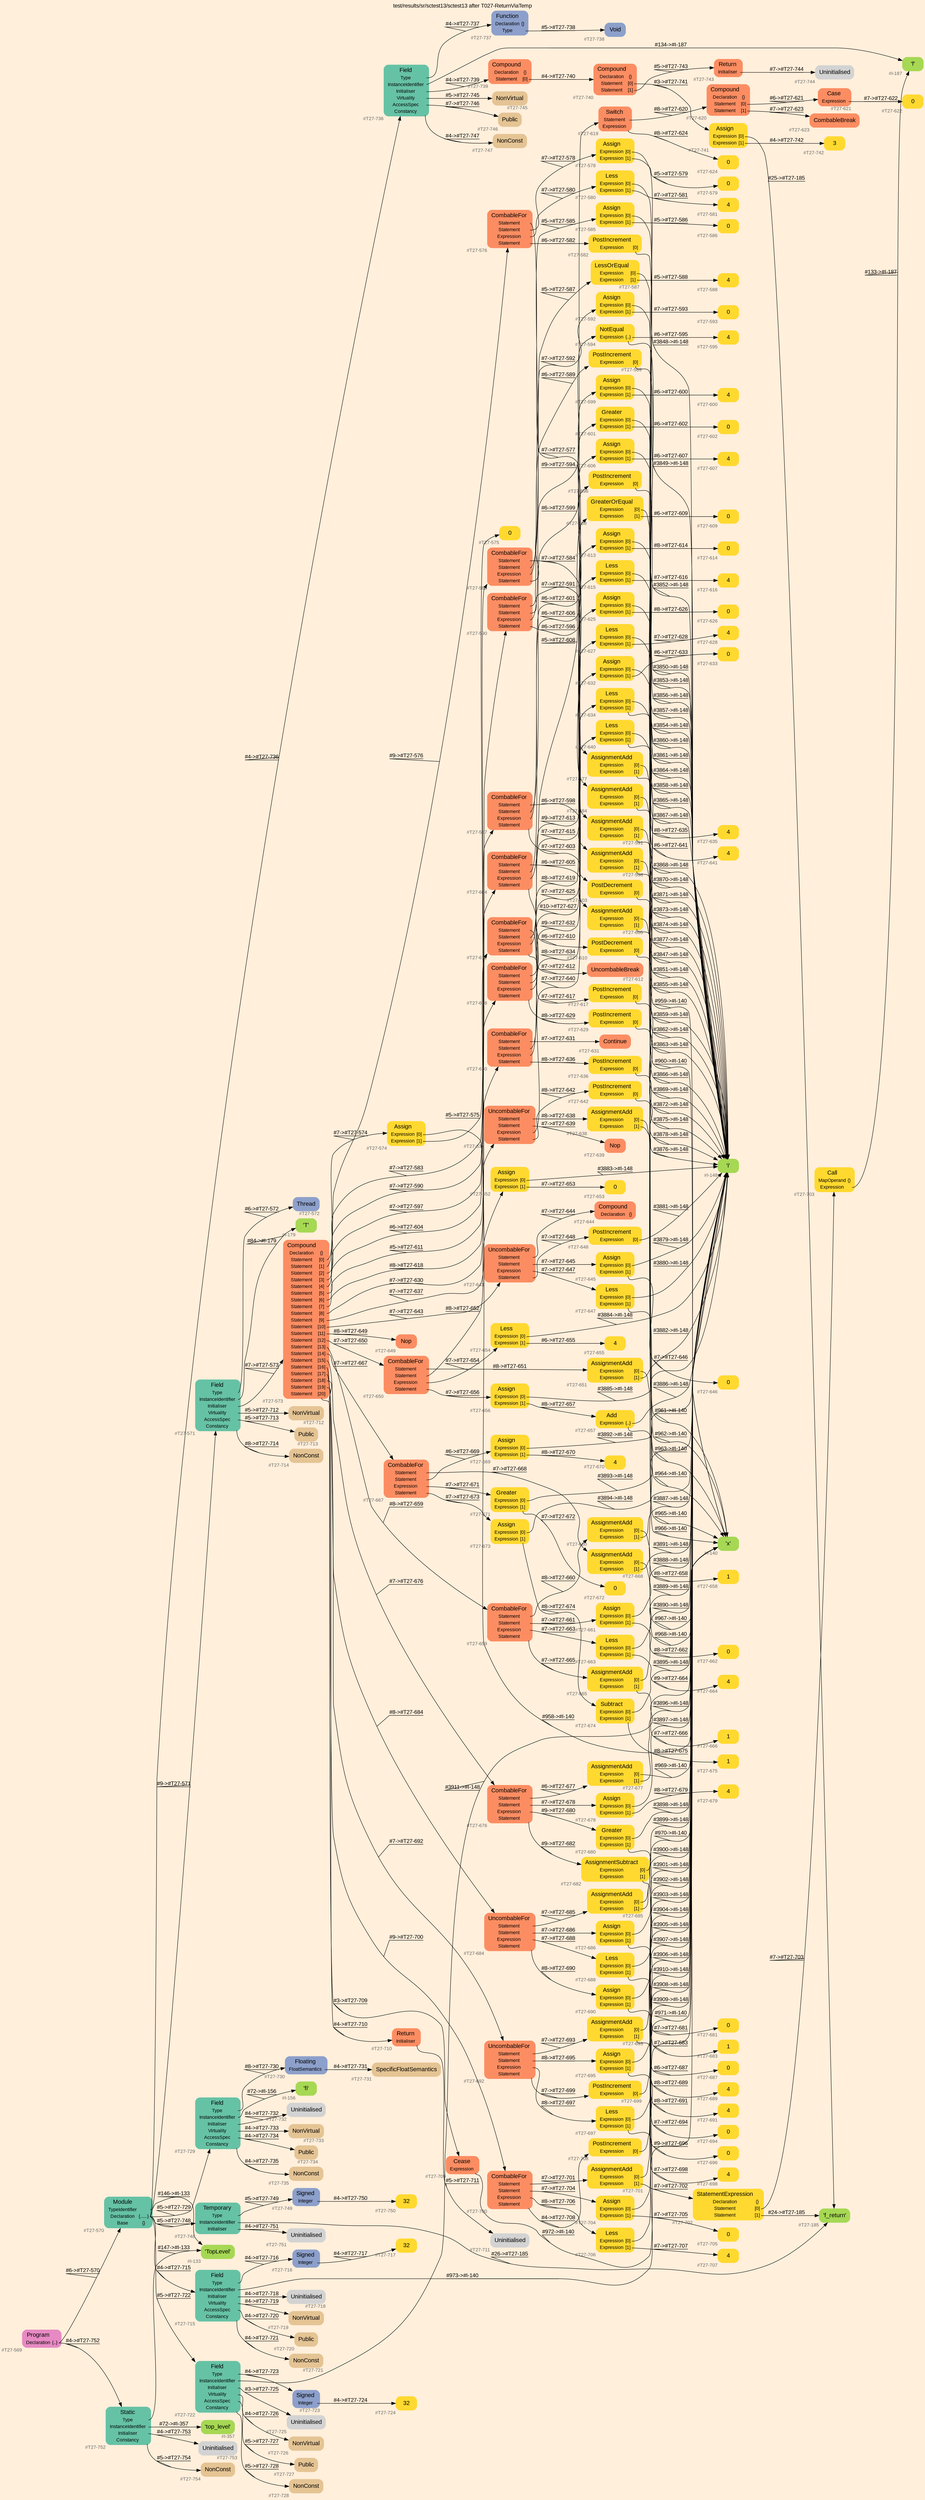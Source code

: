 digraph "test/results/sr/sctest13/sctest13 after T027-ReturnViaTemp" {
label = "test/results/sr/sctest13/sctest13 after T027-ReturnViaTemp"
labelloc = t
graph [
    rankdir = "LR"
    ranksep = 0.3
    bgcolor = antiquewhite1
    color = black
    fontcolor = black
    fontname = "Arial"
];
node [
    fontname = "Arial"
];
edge [
    fontname = "Arial"
];

// -------------------- node figure --------------------
// -------- block #T27-569 ----------
"#T27-569" [
    fillcolor = "/set28/4"
    xlabel = "#T27-569"
    fontsize = "12"
    fontcolor = grey40
    shape = "plaintext"
    label = <<TABLE BORDER="0" CELLBORDER="0" CELLSPACING="0">
     <TR><TD><FONT COLOR="black" POINT-SIZE="15">Program</FONT></TD></TR>
     <TR><TD><FONT COLOR="black" POINT-SIZE="12">Declaration</FONT></TD><TD PORT="port0"><FONT COLOR="black" POINT-SIZE="12">{..}</FONT></TD></TR>
    </TABLE>>
    style = "rounded,filled"
];

// -------- block #T27-570 ----------
"#T27-570" [
    fillcolor = "/set28/1"
    xlabel = "#T27-570"
    fontsize = "12"
    fontcolor = grey40
    shape = "plaintext"
    label = <<TABLE BORDER="0" CELLBORDER="0" CELLSPACING="0">
     <TR><TD><FONT COLOR="black" POINT-SIZE="15">Module</FONT></TD></TR>
     <TR><TD><FONT COLOR="black" POINT-SIZE="12">TypeIdentifier</FONT></TD><TD PORT="port0"></TD></TR>
     <TR><TD><FONT COLOR="black" POINT-SIZE="12">Declaration</FONT></TD><TD PORT="port1"><FONT COLOR="black" POINT-SIZE="12">{......}</FONT></TD></TR>
     <TR><TD><FONT COLOR="black" POINT-SIZE="12">Base</FONT></TD><TD PORT="port2"><FONT COLOR="black" POINT-SIZE="12">{}</FONT></TD></TR>
    </TABLE>>
    style = "rounded,filled"
];

// -------- block #I-133 ----------
"#I-133" [
    fillcolor = "/set28/5"
    xlabel = "#I-133"
    fontsize = "12"
    fontcolor = grey40
    shape = "plaintext"
    label = <<TABLE BORDER="0" CELLBORDER="0" CELLSPACING="0">
     <TR><TD><FONT COLOR="black" POINT-SIZE="15">'TopLevel'</FONT></TD></TR>
    </TABLE>>
    style = "rounded,filled"
];

// -------- block #T27-571 ----------
"#T27-571" [
    fillcolor = "/set28/1"
    xlabel = "#T27-571"
    fontsize = "12"
    fontcolor = grey40
    shape = "plaintext"
    label = <<TABLE BORDER="0" CELLBORDER="0" CELLSPACING="0">
     <TR><TD><FONT COLOR="black" POINT-SIZE="15">Field</FONT></TD></TR>
     <TR><TD><FONT COLOR="black" POINT-SIZE="12">Type</FONT></TD><TD PORT="port0"></TD></TR>
     <TR><TD><FONT COLOR="black" POINT-SIZE="12">InstanceIdentifier</FONT></TD><TD PORT="port1"></TD></TR>
     <TR><TD><FONT COLOR="black" POINT-SIZE="12">Initialiser</FONT></TD><TD PORT="port2"></TD></TR>
     <TR><TD><FONT COLOR="black" POINT-SIZE="12">Virtuality</FONT></TD><TD PORT="port3"></TD></TR>
     <TR><TD><FONT COLOR="black" POINT-SIZE="12">AccessSpec</FONT></TD><TD PORT="port4"></TD></TR>
     <TR><TD><FONT COLOR="black" POINT-SIZE="12">Constancy</FONT></TD><TD PORT="port5"></TD></TR>
    </TABLE>>
    style = "rounded,filled"
];

// -------- block #T27-572 ----------
"#T27-572" [
    fillcolor = "/set28/3"
    xlabel = "#T27-572"
    fontsize = "12"
    fontcolor = grey40
    shape = "plaintext"
    label = <<TABLE BORDER="0" CELLBORDER="0" CELLSPACING="0">
     <TR><TD><FONT COLOR="black" POINT-SIZE="15">Thread</FONT></TD></TR>
    </TABLE>>
    style = "rounded,filled"
];

// -------- block #I-179 ----------
"#I-179" [
    fillcolor = "/set28/5"
    xlabel = "#I-179"
    fontsize = "12"
    fontcolor = grey40
    shape = "plaintext"
    label = <<TABLE BORDER="0" CELLBORDER="0" CELLSPACING="0">
     <TR><TD><FONT COLOR="black" POINT-SIZE="15">'T'</FONT></TD></TR>
    </TABLE>>
    style = "rounded,filled"
];

// -------- block #T27-573 ----------
"#T27-573" [
    fillcolor = "/set28/2"
    xlabel = "#T27-573"
    fontsize = "12"
    fontcolor = grey40
    shape = "plaintext"
    label = <<TABLE BORDER="0" CELLBORDER="0" CELLSPACING="0">
     <TR><TD><FONT COLOR="black" POINT-SIZE="15">Compound</FONT></TD></TR>
     <TR><TD><FONT COLOR="black" POINT-SIZE="12">Declaration</FONT></TD><TD PORT="port0"><FONT COLOR="black" POINT-SIZE="12">{}</FONT></TD></TR>
     <TR><TD><FONT COLOR="black" POINT-SIZE="12">Statement</FONT></TD><TD PORT="port1"><FONT COLOR="black" POINT-SIZE="12">[0]</FONT></TD></TR>
     <TR><TD><FONT COLOR="black" POINT-SIZE="12">Statement</FONT></TD><TD PORT="port2"><FONT COLOR="black" POINT-SIZE="12">[1]</FONT></TD></TR>
     <TR><TD><FONT COLOR="black" POINT-SIZE="12">Statement</FONT></TD><TD PORT="port3"><FONT COLOR="black" POINT-SIZE="12">[2]</FONT></TD></TR>
     <TR><TD><FONT COLOR="black" POINT-SIZE="12">Statement</FONT></TD><TD PORT="port4"><FONT COLOR="black" POINT-SIZE="12">[3]</FONT></TD></TR>
     <TR><TD><FONT COLOR="black" POINT-SIZE="12">Statement</FONT></TD><TD PORT="port5"><FONT COLOR="black" POINT-SIZE="12">[4]</FONT></TD></TR>
     <TR><TD><FONT COLOR="black" POINT-SIZE="12">Statement</FONT></TD><TD PORT="port6"><FONT COLOR="black" POINT-SIZE="12">[5]</FONT></TD></TR>
     <TR><TD><FONT COLOR="black" POINT-SIZE="12">Statement</FONT></TD><TD PORT="port7"><FONT COLOR="black" POINT-SIZE="12">[6]</FONT></TD></TR>
     <TR><TD><FONT COLOR="black" POINT-SIZE="12">Statement</FONT></TD><TD PORT="port8"><FONT COLOR="black" POINT-SIZE="12">[7]</FONT></TD></TR>
     <TR><TD><FONT COLOR="black" POINT-SIZE="12">Statement</FONT></TD><TD PORT="port9"><FONT COLOR="black" POINT-SIZE="12">[8]</FONT></TD></TR>
     <TR><TD><FONT COLOR="black" POINT-SIZE="12">Statement</FONT></TD><TD PORT="port10"><FONT COLOR="black" POINT-SIZE="12">[9]</FONT></TD></TR>
     <TR><TD><FONT COLOR="black" POINT-SIZE="12">Statement</FONT></TD><TD PORT="port11"><FONT COLOR="black" POINT-SIZE="12">[10]</FONT></TD></TR>
     <TR><TD><FONT COLOR="black" POINT-SIZE="12">Statement</FONT></TD><TD PORT="port12"><FONT COLOR="black" POINT-SIZE="12">[11]</FONT></TD></TR>
     <TR><TD><FONT COLOR="black" POINT-SIZE="12">Statement</FONT></TD><TD PORT="port13"><FONT COLOR="black" POINT-SIZE="12">[12]</FONT></TD></TR>
     <TR><TD><FONT COLOR="black" POINT-SIZE="12">Statement</FONT></TD><TD PORT="port14"><FONT COLOR="black" POINT-SIZE="12">[13]</FONT></TD></TR>
     <TR><TD><FONT COLOR="black" POINT-SIZE="12">Statement</FONT></TD><TD PORT="port15"><FONT COLOR="black" POINT-SIZE="12">[14]</FONT></TD></TR>
     <TR><TD><FONT COLOR="black" POINT-SIZE="12">Statement</FONT></TD><TD PORT="port16"><FONT COLOR="black" POINT-SIZE="12">[15]</FONT></TD></TR>
     <TR><TD><FONT COLOR="black" POINT-SIZE="12">Statement</FONT></TD><TD PORT="port17"><FONT COLOR="black" POINT-SIZE="12">[16]</FONT></TD></TR>
     <TR><TD><FONT COLOR="black" POINT-SIZE="12">Statement</FONT></TD><TD PORT="port18"><FONT COLOR="black" POINT-SIZE="12">[17]</FONT></TD></TR>
     <TR><TD><FONT COLOR="black" POINT-SIZE="12">Statement</FONT></TD><TD PORT="port19"><FONT COLOR="black" POINT-SIZE="12">[18]</FONT></TD></TR>
     <TR><TD><FONT COLOR="black" POINT-SIZE="12">Statement</FONT></TD><TD PORT="port20"><FONT COLOR="black" POINT-SIZE="12">[19]</FONT></TD></TR>
     <TR><TD><FONT COLOR="black" POINT-SIZE="12">Statement</FONT></TD><TD PORT="port21"><FONT COLOR="black" POINT-SIZE="12">[20]</FONT></TD></TR>
    </TABLE>>
    style = "rounded,filled"
];

// -------- block #T27-574 ----------
"#T27-574" [
    fillcolor = "/set28/6"
    xlabel = "#T27-574"
    fontsize = "12"
    fontcolor = grey40
    shape = "plaintext"
    label = <<TABLE BORDER="0" CELLBORDER="0" CELLSPACING="0">
     <TR><TD><FONT COLOR="black" POINT-SIZE="15">Assign</FONT></TD></TR>
     <TR><TD><FONT COLOR="black" POINT-SIZE="12">Expression</FONT></TD><TD PORT="port0"><FONT COLOR="black" POINT-SIZE="12">[0]</FONT></TD></TR>
     <TR><TD><FONT COLOR="black" POINT-SIZE="12">Expression</FONT></TD><TD PORT="port1"><FONT COLOR="black" POINT-SIZE="12">[1]</FONT></TD></TR>
    </TABLE>>
    style = "rounded,filled"
];

// -------- block #I-140 ----------
"#I-140" [
    fillcolor = "/set28/5"
    xlabel = "#I-140"
    fontsize = "12"
    fontcolor = grey40
    shape = "plaintext"
    label = <<TABLE BORDER="0" CELLBORDER="0" CELLSPACING="0">
     <TR><TD><FONT COLOR="black" POINT-SIZE="15">'x'</FONT></TD></TR>
    </TABLE>>
    style = "rounded,filled"
];

// -------- block #T27-575 ----------
"#T27-575" [
    fillcolor = "/set28/6"
    xlabel = "#T27-575"
    fontsize = "12"
    fontcolor = grey40
    shape = "plaintext"
    label = <<TABLE BORDER="0" CELLBORDER="0" CELLSPACING="0">
     <TR><TD><FONT COLOR="black" POINT-SIZE="15">0</FONT></TD></TR>
    </TABLE>>
    style = "rounded,filled"
];

// -------- block #T27-576 ----------
"#T27-576" [
    fillcolor = "/set28/2"
    xlabel = "#T27-576"
    fontsize = "12"
    fontcolor = grey40
    shape = "plaintext"
    label = <<TABLE BORDER="0" CELLBORDER="0" CELLSPACING="0">
     <TR><TD><FONT COLOR="black" POINT-SIZE="15">CombableFor</FONT></TD></TR>
     <TR><TD><FONT COLOR="black" POINT-SIZE="12">Statement</FONT></TD><TD PORT="port0"></TD></TR>
     <TR><TD><FONT COLOR="black" POINT-SIZE="12">Statement</FONT></TD><TD PORT="port1"></TD></TR>
     <TR><TD><FONT COLOR="black" POINT-SIZE="12">Expression</FONT></TD><TD PORT="port2"></TD></TR>
     <TR><TD><FONT COLOR="black" POINT-SIZE="12">Statement</FONT></TD><TD PORT="port3"></TD></TR>
    </TABLE>>
    style = "rounded,filled"
];

// -------- block #T27-577 ----------
"#T27-577" [
    fillcolor = "/set28/6"
    xlabel = "#T27-577"
    fontsize = "12"
    fontcolor = grey40
    shape = "plaintext"
    label = <<TABLE BORDER="0" CELLBORDER="0" CELLSPACING="0">
     <TR><TD><FONT COLOR="black" POINT-SIZE="15">AssignmentAdd</FONT></TD></TR>
     <TR><TD><FONT COLOR="black" POINT-SIZE="12">Expression</FONT></TD><TD PORT="port0"><FONT COLOR="black" POINT-SIZE="12">[0]</FONT></TD></TR>
     <TR><TD><FONT COLOR="black" POINT-SIZE="12">Expression</FONT></TD><TD PORT="port1"><FONT COLOR="black" POINT-SIZE="12">[1]</FONT></TD></TR>
    </TABLE>>
    style = "rounded,filled"
];

// -------- block #I-148 ----------
"#I-148" [
    fillcolor = "/set28/5"
    xlabel = "#I-148"
    fontsize = "12"
    fontcolor = grey40
    shape = "plaintext"
    label = <<TABLE BORDER="0" CELLBORDER="0" CELLSPACING="0">
     <TR><TD><FONT COLOR="black" POINT-SIZE="15">'i'</FONT></TD></TR>
    </TABLE>>
    style = "rounded,filled"
];

// -------- block #T27-578 ----------
"#T27-578" [
    fillcolor = "/set28/6"
    xlabel = "#T27-578"
    fontsize = "12"
    fontcolor = grey40
    shape = "plaintext"
    label = <<TABLE BORDER="0" CELLBORDER="0" CELLSPACING="0">
     <TR><TD><FONT COLOR="black" POINT-SIZE="15">Assign</FONT></TD></TR>
     <TR><TD><FONT COLOR="black" POINT-SIZE="12">Expression</FONT></TD><TD PORT="port0"><FONT COLOR="black" POINT-SIZE="12">[0]</FONT></TD></TR>
     <TR><TD><FONT COLOR="black" POINT-SIZE="12">Expression</FONT></TD><TD PORT="port1"><FONT COLOR="black" POINT-SIZE="12">[1]</FONT></TD></TR>
    </TABLE>>
    style = "rounded,filled"
];

// -------- block #T27-579 ----------
"#T27-579" [
    fillcolor = "/set28/6"
    xlabel = "#T27-579"
    fontsize = "12"
    fontcolor = grey40
    shape = "plaintext"
    label = <<TABLE BORDER="0" CELLBORDER="0" CELLSPACING="0">
     <TR><TD><FONT COLOR="black" POINT-SIZE="15">0</FONT></TD></TR>
    </TABLE>>
    style = "rounded,filled"
];

// -------- block #T27-580 ----------
"#T27-580" [
    fillcolor = "/set28/6"
    xlabel = "#T27-580"
    fontsize = "12"
    fontcolor = grey40
    shape = "plaintext"
    label = <<TABLE BORDER="0" CELLBORDER="0" CELLSPACING="0">
     <TR><TD><FONT COLOR="black" POINT-SIZE="15">Less</FONT></TD></TR>
     <TR><TD><FONT COLOR="black" POINT-SIZE="12">Expression</FONT></TD><TD PORT="port0"><FONT COLOR="black" POINT-SIZE="12">[0]</FONT></TD></TR>
     <TR><TD><FONT COLOR="black" POINT-SIZE="12">Expression</FONT></TD><TD PORT="port1"><FONT COLOR="black" POINT-SIZE="12">[1]</FONT></TD></TR>
    </TABLE>>
    style = "rounded,filled"
];

// -------- block #T27-581 ----------
"#T27-581" [
    fillcolor = "/set28/6"
    xlabel = "#T27-581"
    fontsize = "12"
    fontcolor = grey40
    shape = "plaintext"
    label = <<TABLE BORDER="0" CELLBORDER="0" CELLSPACING="0">
     <TR><TD><FONT COLOR="black" POINT-SIZE="15">4</FONT></TD></TR>
    </TABLE>>
    style = "rounded,filled"
];

// -------- block #T27-582 ----------
"#T27-582" [
    fillcolor = "/set28/6"
    xlabel = "#T27-582"
    fontsize = "12"
    fontcolor = grey40
    shape = "plaintext"
    label = <<TABLE BORDER="0" CELLBORDER="0" CELLSPACING="0">
     <TR><TD><FONT COLOR="black" POINT-SIZE="15">PostIncrement</FONT></TD></TR>
     <TR><TD><FONT COLOR="black" POINT-SIZE="12">Expression</FONT></TD><TD PORT="port0"><FONT COLOR="black" POINT-SIZE="12">[0]</FONT></TD></TR>
    </TABLE>>
    style = "rounded,filled"
];

// -------- block #T27-583 ----------
"#T27-583" [
    fillcolor = "/set28/2"
    xlabel = "#T27-583"
    fontsize = "12"
    fontcolor = grey40
    shape = "plaintext"
    label = <<TABLE BORDER="0" CELLBORDER="0" CELLSPACING="0">
     <TR><TD><FONT COLOR="black" POINT-SIZE="15">CombableFor</FONT></TD></TR>
     <TR><TD><FONT COLOR="black" POINT-SIZE="12">Statement</FONT></TD><TD PORT="port0"></TD></TR>
     <TR><TD><FONT COLOR="black" POINT-SIZE="12">Statement</FONT></TD><TD PORT="port1"></TD></TR>
     <TR><TD><FONT COLOR="black" POINT-SIZE="12">Expression</FONT></TD><TD PORT="port2"></TD></TR>
     <TR><TD><FONT COLOR="black" POINT-SIZE="12">Statement</FONT></TD><TD PORT="port3"></TD></TR>
    </TABLE>>
    style = "rounded,filled"
];

// -------- block #T27-584 ----------
"#T27-584" [
    fillcolor = "/set28/6"
    xlabel = "#T27-584"
    fontsize = "12"
    fontcolor = grey40
    shape = "plaintext"
    label = <<TABLE BORDER="0" CELLBORDER="0" CELLSPACING="0">
     <TR><TD><FONT COLOR="black" POINT-SIZE="15">AssignmentAdd</FONT></TD></TR>
     <TR><TD><FONT COLOR="black" POINT-SIZE="12">Expression</FONT></TD><TD PORT="port0"><FONT COLOR="black" POINT-SIZE="12">[0]</FONT></TD></TR>
     <TR><TD><FONT COLOR="black" POINT-SIZE="12">Expression</FONT></TD><TD PORT="port1"><FONT COLOR="black" POINT-SIZE="12">[1]</FONT></TD></TR>
    </TABLE>>
    style = "rounded,filled"
];

// -------- block #T27-585 ----------
"#T27-585" [
    fillcolor = "/set28/6"
    xlabel = "#T27-585"
    fontsize = "12"
    fontcolor = grey40
    shape = "plaintext"
    label = <<TABLE BORDER="0" CELLBORDER="0" CELLSPACING="0">
     <TR><TD><FONT COLOR="black" POINT-SIZE="15">Assign</FONT></TD></TR>
     <TR><TD><FONT COLOR="black" POINT-SIZE="12">Expression</FONT></TD><TD PORT="port0"><FONT COLOR="black" POINT-SIZE="12">[0]</FONT></TD></TR>
     <TR><TD><FONT COLOR="black" POINT-SIZE="12">Expression</FONT></TD><TD PORT="port1"><FONT COLOR="black" POINT-SIZE="12">[1]</FONT></TD></TR>
    </TABLE>>
    style = "rounded,filled"
];

// -------- block #T27-586 ----------
"#T27-586" [
    fillcolor = "/set28/6"
    xlabel = "#T27-586"
    fontsize = "12"
    fontcolor = grey40
    shape = "plaintext"
    label = <<TABLE BORDER="0" CELLBORDER="0" CELLSPACING="0">
     <TR><TD><FONT COLOR="black" POINT-SIZE="15">0</FONT></TD></TR>
    </TABLE>>
    style = "rounded,filled"
];

// -------- block #T27-587 ----------
"#T27-587" [
    fillcolor = "/set28/6"
    xlabel = "#T27-587"
    fontsize = "12"
    fontcolor = grey40
    shape = "plaintext"
    label = <<TABLE BORDER="0" CELLBORDER="0" CELLSPACING="0">
     <TR><TD><FONT COLOR="black" POINT-SIZE="15">LessOrEqual</FONT></TD></TR>
     <TR><TD><FONT COLOR="black" POINT-SIZE="12">Expression</FONT></TD><TD PORT="port0"><FONT COLOR="black" POINT-SIZE="12">[0]</FONT></TD></TR>
     <TR><TD><FONT COLOR="black" POINT-SIZE="12">Expression</FONT></TD><TD PORT="port1"><FONT COLOR="black" POINT-SIZE="12">[1]</FONT></TD></TR>
    </TABLE>>
    style = "rounded,filled"
];

// -------- block #T27-588 ----------
"#T27-588" [
    fillcolor = "/set28/6"
    xlabel = "#T27-588"
    fontsize = "12"
    fontcolor = grey40
    shape = "plaintext"
    label = <<TABLE BORDER="0" CELLBORDER="0" CELLSPACING="0">
     <TR><TD><FONT COLOR="black" POINT-SIZE="15">4</FONT></TD></TR>
    </TABLE>>
    style = "rounded,filled"
];

// -------- block #T27-589 ----------
"#T27-589" [
    fillcolor = "/set28/6"
    xlabel = "#T27-589"
    fontsize = "12"
    fontcolor = grey40
    shape = "plaintext"
    label = <<TABLE BORDER="0" CELLBORDER="0" CELLSPACING="0">
     <TR><TD><FONT COLOR="black" POINT-SIZE="15">PostIncrement</FONT></TD></TR>
     <TR><TD><FONT COLOR="black" POINT-SIZE="12">Expression</FONT></TD><TD PORT="port0"><FONT COLOR="black" POINT-SIZE="12">[0]</FONT></TD></TR>
    </TABLE>>
    style = "rounded,filled"
];

// -------- block #T27-590 ----------
"#T27-590" [
    fillcolor = "/set28/2"
    xlabel = "#T27-590"
    fontsize = "12"
    fontcolor = grey40
    shape = "plaintext"
    label = <<TABLE BORDER="0" CELLBORDER="0" CELLSPACING="0">
     <TR><TD><FONT COLOR="black" POINT-SIZE="15">CombableFor</FONT></TD></TR>
     <TR><TD><FONT COLOR="black" POINT-SIZE="12">Statement</FONT></TD><TD PORT="port0"></TD></TR>
     <TR><TD><FONT COLOR="black" POINT-SIZE="12">Statement</FONT></TD><TD PORT="port1"></TD></TR>
     <TR><TD><FONT COLOR="black" POINT-SIZE="12">Expression</FONT></TD><TD PORT="port2"></TD></TR>
     <TR><TD><FONT COLOR="black" POINT-SIZE="12">Statement</FONT></TD><TD PORT="port3"></TD></TR>
    </TABLE>>
    style = "rounded,filled"
];

// -------- block #T27-591 ----------
"#T27-591" [
    fillcolor = "/set28/6"
    xlabel = "#T27-591"
    fontsize = "12"
    fontcolor = grey40
    shape = "plaintext"
    label = <<TABLE BORDER="0" CELLBORDER="0" CELLSPACING="0">
     <TR><TD><FONT COLOR="black" POINT-SIZE="15">AssignmentAdd</FONT></TD></TR>
     <TR><TD><FONT COLOR="black" POINT-SIZE="12">Expression</FONT></TD><TD PORT="port0"><FONT COLOR="black" POINT-SIZE="12">[0]</FONT></TD></TR>
     <TR><TD><FONT COLOR="black" POINT-SIZE="12">Expression</FONT></TD><TD PORT="port1"><FONT COLOR="black" POINT-SIZE="12">[1]</FONT></TD></TR>
    </TABLE>>
    style = "rounded,filled"
];

// -------- block #T27-592 ----------
"#T27-592" [
    fillcolor = "/set28/6"
    xlabel = "#T27-592"
    fontsize = "12"
    fontcolor = grey40
    shape = "plaintext"
    label = <<TABLE BORDER="0" CELLBORDER="0" CELLSPACING="0">
     <TR><TD><FONT COLOR="black" POINT-SIZE="15">Assign</FONT></TD></TR>
     <TR><TD><FONT COLOR="black" POINT-SIZE="12">Expression</FONT></TD><TD PORT="port0"><FONT COLOR="black" POINT-SIZE="12">[0]</FONT></TD></TR>
     <TR><TD><FONT COLOR="black" POINT-SIZE="12">Expression</FONT></TD><TD PORT="port1"><FONT COLOR="black" POINT-SIZE="12">[1]</FONT></TD></TR>
    </TABLE>>
    style = "rounded,filled"
];

// -------- block #T27-593 ----------
"#T27-593" [
    fillcolor = "/set28/6"
    xlabel = "#T27-593"
    fontsize = "12"
    fontcolor = grey40
    shape = "plaintext"
    label = <<TABLE BORDER="0" CELLBORDER="0" CELLSPACING="0">
     <TR><TD><FONT COLOR="black" POINT-SIZE="15">0</FONT></TD></TR>
    </TABLE>>
    style = "rounded,filled"
];

// -------- block #T27-594 ----------
"#T27-594" [
    fillcolor = "/set28/6"
    xlabel = "#T27-594"
    fontsize = "12"
    fontcolor = grey40
    shape = "plaintext"
    label = <<TABLE BORDER="0" CELLBORDER="0" CELLSPACING="0">
     <TR><TD><FONT COLOR="black" POINT-SIZE="15">NotEqual</FONT></TD></TR>
     <TR><TD><FONT COLOR="black" POINT-SIZE="12">Expression</FONT></TD><TD PORT="port0"><FONT COLOR="black" POINT-SIZE="12">{..}</FONT></TD></TR>
    </TABLE>>
    style = "rounded,filled"
];

// -------- block #T27-595 ----------
"#T27-595" [
    fillcolor = "/set28/6"
    xlabel = "#T27-595"
    fontsize = "12"
    fontcolor = grey40
    shape = "plaintext"
    label = <<TABLE BORDER="0" CELLBORDER="0" CELLSPACING="0">
     <TR><TD><FONT COLOR="black" POINT-SIZE="15">4</FONT></TD></TR>
    </TABLE>>
    style = "rounded,filled"
];

// -------- block #T27-596 ----------
"#T27-596" [
    fillcolor = "/set28/6"
    xlabel = "#T27-596"
    fontsize = "12"
    fontcolor = grey40
    shape = "plaintext"
    label = <<TABLE BORDER="0" CELLBORDER="0" CELLSPACING="0">
     <TR><TD><FONT COLOR="black" POINT-SIZE="15">PostIncrement</FONT></TD></TR>
     <TR><TD><FONT COLOR="black" POINT-SIZE="12">Expression</FONT></TD><TD PORT="port0"><FONT COLOR="black" POINT-SIZE="12">[0]</FONT></TD></TR>
    </TABLE>>
    style = "rounded,filled"
];

// -------- block #T27-597 ----------
"#T27-597" [
    fillcolor = "/set28/2"
    xlabel = "#T27-597"
    fontsize = "12"
    fontcolor = grey40
    shape = "plaintext"
    label = <<TABLE BORDER="0" CELLBORDER="0" CELLSPACING="0">
     <TR><TD><FONT COLOR="black" POINT-SIZE="15">CombableFor</FONT></TD></TR>
     <TR><TD><FONT COLOR="black" POINT-SIZE="12">Statement</FONT></TD><TD PORT="port0"></TD></TR>
     <TR><TD><FONT COLOR="black" POINT-SIZE="12">Statement</FONT></TD><TD PORT="port1"></TD></TR>
     <TR><TD><FONT COLOR="black" POINT-SIZE="12">Expression</FONT></TD><TD PORT="port2"></TD></TR>
     <TR><TD><FONT COLOR="black" POINT-SIZE="12">Statement</FONT></TD><TD PORT="port3"></TD></TR>
    </TABLE>>
    style = "rounded,filled"
];

// -------- block #T27-598 ----------
"#T27-598" [
    fillcolor = "/set28/6"
    xlabel = "#T27-598"
    fontsize = "12"
    fontcolor = grey40
    shape = "plaintext"
    label = <<TABLE BORDER="0" CELLBORDER="0" CELLSPACING="0">
     <TR><TD><FONT COLOR="black" POINT-SIZE="15">AssignmentAdd</FONT></TD></TR>
     <TR><TD><FONT COLOR="black" POINT-SIZE="12">Expression</FONT></TD><TD PORT="port0"><FONT COLOR="black" POINT-SIZE="12">[0]</FONT></TD></TR>
     <TR><TD><FONT COLOR="black" POINT-SIZE="12">Expression</FONT></TD><TD PORT="port1"><FONT COLOR="black" POINT-SIZE="12">[1]</FONT></TD></TR>
    </TABLE>>
    style = "rounded,filled"
];

// -------- block #T27-599 ----------
"#T27-599" [
    fillcolor = "/set28/6"
    xlabel = "#T27-599"
    fontsize = "12"
    fontcolor = grey40
    shape = "plaintext"
    label = <<TABLE BORDER="0" CELLBORDER="0" CELLSPACING="0">
     <TR><TD><FONT COLOR="black" POINT-SIZE="15">Assign</FONT></TD></TR>
     <TR><TD><FONT COLOR="black" POINT-SIZE="12">Expression</FONT></TD><TD PORT="port0"><FONT COLOR="black" POINT-SIZE="12">[0]</FONT></TD></TR>
     <TR><TD><FONT COLOR="black" POINT-SIZE="12">Expression</FONT></TD><TD PORT="port1"><FONT COLOR="black" POINT-SIZE="12">[1]</FONT></TD></TR>
    </TABLE>>
    style = "rounded,filled"
];

// -------- block #T27-600 ----------
"#T27-600" [
    fillcolor = "/set28/6"
    xlabel = "#T27-600"
    fontsize = "12"
    fontcolor = grey40
    shape = "plaintext"
    label = <<TABLE BORDER="0" CELLBORDER="0" CELLSPACING="0">
     <TR><TD><FONT COLOR="black" POINT-SIZE="15">4</FONT></TD></TR>
    </TABLE>>
    style = "rounded,filled"
];

// -------- block #T27-601 ----------
"#T27-601" [
    fillcolor = "/set28/6"
    xlabel = "#T27-601"
    fontsize = "12"
    fontcolor = grey40
    shape = "plaintext"
    label = <<TABLE BORDER="0" CELLBORDER="0" CELLSPACING="0">
     <TR><TD><FONT COLOR="black" POINT-SIZE="15">Greater</FONT></TD></TR>
     <TR><TD><FONT COLOR="black" POINT-SIZE="12">Expression</FONT></TD><TD PORT="port0"><FONT COLOR="black" POINT-SIZE="12">[0]</FONT></TD></TR>
     <TR><TD><FONT COLOR="black" POINT-SIZE="12">Expression</FONT></TD><TD PORT="port1"><FONT COLOR="black" POINT-SIZE="12">[1]</FONT></TD></TR>
    </TABLE>>
    style = "rounded,filled"
];

// -------- block #T27-602 ----------
"#T27-602" [
    fillcolor = "/set28/6"
    xlabel = "#T27-602"
    fontsize = "12"
    fontcolor = grey40
    shape = "plaintext"
    label = <<TABLE BORDER="0" CELLBORDER="0" CELLSPACING="0">
     <TR><TD><FONT COLOR="black" POINT-SIZE="15">0</FONT></TD></TR>
    </TABLE>>
    style = "rounded,filled"
];

// -------- block #T27-603 ----------
"#T27-603" [
    fillcolor = "/set28/6"
    xlabel = "#T27-603"
    fontsize = "12"
    fontcolor = grey40
    shape = "plaintext"
    label = <<TABLE BORDER="0" CELLBORDER="0" CELLSPACING="0">
     <TR><TD><FONT COLOR="black" POINT-SIZE="15">PostDecrement</FONT></TD></TR>
     <TR><TD><FONT COLOR="black" POINT-SIZE="12">Expression</FONT></TD><TD PORT="port0"><FONT COLOR="black" POINT-SIZE="12">[0]</FONT></TD></TR>
    </TABLE>>
    style = "rounded,filled"
];

// -------- block #T27-604 ----------
"#T27-604" [
    fillcolor = "/set28/2"
    xlabel = "#T27-604"
    fontsize = "12"
    fontcolor = grey40
    shape = "plaintext"
    label = <<TABLE BORDER="0" CELLBORDER="0" CELLSPACING="0">
     <TR><TD><FONT COLOR="black" POINT-SIZE="15">CombableFor</FONT></TD></TR>
     <TR><TD><FONT COLOR="black" POINT-SIZE="12">Statement</FONT></TD><TD PORT="port0"></TD></TR>
     <TR><TD><FONT COLOR="black" POINT-SIZE="12">Statement</FONT></TD><TD PORT="port1"></TD></TR>
     <TR><TD><FONT COLOR="black" POINT-SIZE="12">Expression</FONT></TD><TD PORT="port2"></TD></TR>
     <TR><TD><FONT COLOR="black" POINT-SIZE="12">Statement</FONT></TD><TD PORT="port3"></TD></TR>
    </TABLE>>
    style = "rounded,filled"
];

// -------- block #T27-605 ----------
"#T27-605" [
    fillcolor = "/set28/6"
    xlabel = "#T27-605"
    fontsize = "12"
    fontcolor = grey40
    shape = "plaintext"
    label = <<TABLE BORDER="0" CELLBORDER="0" CELLSPACING="0">
     <TR><TD><FONT COLOR="black" POINT-SIZE="15">AssignmentAdd</FONT></TD></TR>
     <TR><TD><FONT COLOR="black" POINT-SIZE="12">Expression</FONT></TD><TD PORT="port0"><FONT COLOR="black" POINT-SIZE="12">[0]</FONT></TD></TR>
     <TR><TD><FONT COLOR="black" POINT-SIZE="12">Expression</FONT></TD><TD PORT="port1"><FONT COLOR="black" POINT-SIZE="12">[1]</FONT></TD></TR>
    </TABLE>>
    style = "rounded,filled"
];

// -------- block #T27-606 ----------
"#T27-606" [
    fillcolor = "/set28/6"
    xlabel = "#T27-606"
    fontsize = "12"
    fontcolor = grey40
    shape = "plaintext"
    label = <<TABLE BORDER="0" CELLBORDER="0" CELLSPACING="0">
     <TR><TD><FONT COLOR="black" POINT-SIZE="15">Assign</FONT></TD></TR>
     <TR><TD><FONT COLOR="black" POINT-SIZE="12">Expression</FONT></TD><TD PORT="port0"><FONT COLOR="black" POINT-SIZE="12">[0]</FONT></TD></TR>
     <TR><TD><FONT COLOR="black" POINT-SIZE="12">Expression</FONT></TD><TD PORT="port1"><FONT COLOR="black" POINT-SIZE="12">[1]</FONT></TD></TR>
    </TABLE>>
    style = "rounded,filled"
];

// -------- block #T27-607 ----------
"#T27-607" [
    fillcolor = "/set28/6"
    xlabel = "#T27-607"
    fontsize = "12"
    fontcolor = grey40
    shape = "plaintext"
    label = <<TABLE BORDER="0" CELLBORDER="0" CELLSPACING="0">
     <TR><TD><FONT COLOR="black" POINT-SIZE="15">4</FONT></TD></TR>
    </TABLE>>
    style = "rounded,filled"
];

// -------- block #T27-608 ----------
"#T27-608" [
    fillcolor = "/set28/6"
    xlabel = "#T27-608"
    fontsize = "12"
    fontcolor = grey40
    shape = "plaintext"
    label = <<TABLE BORDER="0" CELLBORDER="0" CELLSPACING="0">
     <TR><TD><FONT COLOR="black" POINT-SIZE="15">GreaterOrEqual</FONT></TD></TR>
     <TR><TD><FONT COLOR="black" POINT-SIZE="12">Expression</FONT></TD><TD PORT="port0"><FONT COLOR="black" POINT-SIZE="12">[0]</FONT></TD></TR>
     <TR><TD><FONT COLOR="black" POINT-SIZE="12">Expression</FONT></TD><TD PORT="port1"><FONT COLOR="black" POINT-SIZE="12">[1]</FONT></TD></TR>
    </TABLE>>
    style = "rounded,filled"
];

// -------- block #T27-609 ----------
"#T27-609" [
    fillcolor = "/set28/6"
    xlabel = "#T27-609"
    fontsize = "12"
    fontcolor = grey40
    shape = "plaintext"
    label = <<TABLE BORDER="0" CELLBORDER="0" CELLSPACING="0">
     <TR><TD><FONT COLOR="black" POINT-SIZE="15">0</FONT></TD></TR>
    </TABLE>>
    style = "rounded,filled"
];

// -------- block #T27-610 ----------
"#T27-610" [
    fillcolor = "/set28/6"
    xlabel = "#T27-610"
    fontsize = "12"
    fontcolor = grey40
    shape = "plaintext"
    label = <<TABLE BORDER="0" CELLBORDER="0" CELLSPACING="0">
     <TR><TD><FONT COLOR="black" POINT-SIZE="15">PostDecrement</FONT></TD></TR>
     <TR><TD><FONT COLOR="black" POINT-SIZE="12">Expression</FONT></TD><TD PORT="port0"><FONT COLOR="black" POINT-SIZE="12">[0]</FONT></TD></TR>
    </TABLE>>
    style = "rounded,filled"
];

// -------- block #T27-611 ----------
"#T27-611" [
    fillcolor = "/set28/2"
    xlabel = "#T27-611"
    fontsize = "12"
    fontcolor = grey40
    shape = "plaintext"
    label = <<TABLE BORDER="0" CELLBORDER="0" CELLSPACING="0">
     <TR><TD><FONT COLOR="black" POINT-SIZE="15">CombableFor</FONT></TD></TR>
     <TR><TD><FONT COLOR="black" POINT-SIZE="12">Statement</FONT></TD><TD PORT="port0"></TD></TR>
     <TR><TD><FONT COLOR="black" POINT-SIZE="12">Statement</FONT></TD><TD PORT="port1"></TD></TR>
     <TR><TD><FONT COLOR="black" POINT-SIZE="12">Expression</FONT></TD><TD PORT="port2"></TD></TR>
     <TR><TD><FONT COLOR="black" POINT-SIZE="12">Statement</FONT></TD><TD PORT="port3"></TD></TR>
    </TABLE>>
    style = "rounded,filled"
];

// -------- block #T27-612 ----------
"#T27-612" [
    fillcolor = "/set28/2"
    xlabel = "#T27-612"
    fontsize = "12"
    fontcolor = grey40
    shape = "plaintext"
    label = <<TABLE BORDER="0" CELLBORDER="0" CELLSPACING="0">
     <TR><TD><FONT COLOR="black" POINT-SIZE="15">UncombableBreak</FONT></TD></TR>
    </TABLE>>
    style = "rounded,filled"
];

// -------- block #T27-613 ----------
"#T27-613" [
    fillcolor = "/set28/6"
    xlabel = "#T27-613"
    fontsize = "12"
    fontcolor = grey40
    shape = "plaintext"
    label = <<TABLE BORDER="0" CELLBORDER="0" CELLSPACING="0">
     <TR><TD><FONT COLOR="black" POINT-SIZE="15">Assign</FONT></TD></TR>
     <TR><TD><FONT COLOR="black" POINT-SIZE="12">Expression</FONT></TD><TD PORT="port0"><FONT COLOR="black" POINT-SIZE="12">[0]</FONT></TD></TR>
     <TR><TD><FONT COLOR="black" POINT-SIZE="12">Expression</FONT></TD><TD PORT="port1"><FONT COLOR="black" POINT-SIZE="12">[1]</FONT></TD></TR>
    </TABLE>>
    style = "rounded,filled"
];

// -------- block #T27-614 ----------
"#T27-614" [
    fillcolor = "/set28/6"
    xlabel = "#T27-614"
    fontsize = "12"
    fontcolor = grey40
    shape = "plaintext"
    label = <<TABLE BORDER="0" CELLBORDER="0" CELLSPACING="0">
     <TR><TD><FONT COLOR="black" POINT-SIZE="15">0</FONT></TD></TR>
    </TABLE>>
    style = "rounded,filled"
];

// -------- block #T27-615 ----------
"#T27-615" [
    fillcolor = "/set28/6"
    xlabel = "#T27-615"
    fontsize = "12"
    fontcolor = grey40
    shape = "plaintext"
    label = <<TABLE BORDER="0" CELLBORDER="0" CELLSPACING="0">
     <TR><TD><FONT COLOR="black" POINT-SIZE="15">Less</FONT></TD></TR>
     <TR><TD><FONT COLOR="black" POINT-SIZE="12">Expression</FONT></TD><TD PORT="port0"><FONT COLOR="black" POINT-SIZE="12">[0]</FONT></TD></TR>
     <TR><TD><FONT COLOR="black" POINT-SIZE="12">Expression</FONT></TD><TD PORT="port1"><FONT COLOR="black" POINT-SIZE="12">[1]</FONT></TD></TR>
    </TABLE>>
    style = "rounded,filled"
];

// -------- block #T27-616 ----------
"#T27-616" [
    fillcolor = "/set28/6"
    xlabel = "#T27-616"
    fontsize = "12"
    fontcolor = grey40
    shape = "plaintext"
    label = <<TABLE BORDER="0" CELLBORDER="0" CELLSPACING="0">
     <TR><TD><FONT COLOR="black" POINT-SIZE="15">4</FONT></TD></TR>
    </TABLE>>
    style = "rounded,filled"
];

// -------- block #T27-617 ----------
"#T27-617" [
    fillcolor = "/set28/6"
    xlabel = "#T27-617"
    fontsize = "12"
    fontcolor = grey40
    shape = "plaintext"
    label = <<TABLE BORDER="0" CELLBORDER="0" CELLSPACING="0">
     <TR><TD><FONT COLOR="black" POINT-SIZE="15">PostIncrement</FONT></TD></TR>
     <TR><TD><FONT COLOR="black" POINT-SIZE="12">Expression</FONT></TD><TD PORT="port0"><FONT COLOR="black" POINT-SIZE="12">[0]</FONT></TD></TR>
    </TABLE>>
    style = "rounded,filled"
];

// -------- block #T27-618 ----------
"#T27-618" [
    fillcolor = "/set28/2"
    xlabel = "#T27-618"
    fontsize = "12"
    fontcolor = grey40
    shape = "plaintext"
    label = <<TABLE BORDER="0" CELLBORDER="0" CELLSPACING="0">
     <TR><TD><FONT COLOR="black" POINT-SIZE="15">CombableFor</FONT></TD></TR>
     <TR><TD><FONT COLOR="black" POINT-SIZE="12">Statement</FONT></TD><TD PORT="port0"></TD></TR>
     <TR><TD><FONT COLOR="black" POINT-SIZE="12">Statement</FONT></TD><TD PORT="port1"></TD></TR>
     <TR><TD><FONT COLOR="black" POINT-SIZE="12">Expression</FONT></TD><TD PORT="port2"></TD></TR>
     <TR><TD><FONT COLOR="black" POINT-SIZE="12">Statement</FONT></TD><TD PORT="port3"></TD></TR>
    </TABLE>>
    style = "rounded,filled"
];

// -------- block #T27-619 ----------
"#T27-619" [
    fillcolor = "/set28/2"
    xlabel = "#T27-619"
    fontsize = "12"
    fontcolor = grey40
    shape = "plaintext"
    label = <<TABLE BORDER="0" CELLBORDER="0" CELLSPACING="0">
     <TR><TD><FONT COLOR="black" POINT-SIZE="15">Switch</FONT></TD></TR>
     <TR><TD><FONT COLOR="black" POINT-SIZE="12">Statement</FONT></TD><TD PORT="port0"></TD></TR>
     <TR><TD><FONT COLOR="black" POINT-SIZE="12">Expression</FONT></TD><TD PORT="port1"></TD></TR>
    </TABLE>>
    style = "rounded,filled"
];

// -------- block #T27-620 ----------
"#T27-620" [
    fillcolor = "/set28/2"
    xlabel = "#T27-620"
    fontsize = "12"
    fontcolor = grey40
    shape = "plaintext"
    label = <<TABLE BORDER="0" CELLBORDER="0" CELLSPACING="0">
     <TR><TD><FONT COLOR="black" POINT-SIZE="15">Compound</FONT></TD></TR>
     <TR><TD><FONT COLOR="black" POINT-SIZE="12">Declaration</FONT></TD><TD PORT="port0"><FONT COLOR="black" POINT-SIZE="12">{}</FONT></TD></TR>
     <TR><TD><FONT COLOR="black" POINT-SIZE="12">Statement</FONT></TD><TD PORT="port1"><FONT COLOR="black" POINT-SIZE="12">[0]</FONT></TD></TR>
     <TR><TD><FONT COLOR="black" POINT-SIZE="12">Statement</FONT></TD><TD PORT="port2"><FONT COLOR="black" POINT-SIZE="12">[1]</FONT></TD></TR>
    </TABLE>>
    style = "rounded,filled"
];

// -------- block #T27-621 ----------
"#T27-621" [
    fillcolor = "/set28/2"
    xlabel = "#T27-621"
    fontsize = "12"
    fontcolor = grey40
    shape = "plaintext"
    label = <<TABLE BORDER="0" CELLBORDER="0" CELLSPACING="0">
     <TR><TD><FONT COLOR="black" POINT-SIZE="15">Case</FONT></TD></TR>
     <TR><TD><FONT COLOR="black" POINT-SIZE="12">Expression</FONT></TD><TD PORT="port0"></TD></TR>
    </TABLE>>
    style = "rounded,filled"
];

// -------- block #T27-622 ----------
"#T27-622" [
    fillcolor = "/set28/6"
    xlabel = "#T27-622"
    fontsize = "12"
    fontcolor = grey40
    shape = "plaintext"
    label = <<TABLE BORDER="0" CELLBORDER="0" CELLSPACING="0">
     <TR><TD><FONT COLOR="black" POINT-SIZE="15">0</FONT></TD></TR>
    </TABLE>>
    style = "rounded,filled"
];

// -------- block #T27-623 ----------
"#T27-623" [
    fillcolor = "/set28/2"
    xlabel = "#T27-623"
    fontsize = "12"
    fontcolor = grey40
    shape = "plaintext"
    label = <<TABLE BORDER="0" CELLBORDER="0" CELLSPACING="0">
     <TR><TD><FONT COLOR="black" POINT-SIZE="15">CombableBreak</FONT></TD></TR>
    </TABLE>>
    style = "rounded,filled"
];

// -------- block #T27-624 ----------
"#T27-624" [
    fillcolor = "/set28/6"
    xlabel = "#T27-624"
    fontsize = "12"
    fontcolor = grey40
    shape = "plaintext"
    label = <<TABLE BORDER="0" CELLBORDER="0" CELLSPACING="0">
     <TR><TD><FONT COLOR="black" POINT-SIZE="15">0</FONT></TD></TR>
    </TABLE>>
    style = "rounded,filled"
];

// -------- block #T27-625 ----------
"#T27-625" [
    fillcolor = "/set28/6"
    xlabel = "#T27-625"
    fontsize = "12"
    fontcolor = grey40
    shape = "plaintext"
    label = <<TABLE BORDER="0" CELLBORDER="0" CELLSPACING="0">
     <TR><TD><FONT COLOR="black" POINT-SIZE="15">Assign</FONT></TD></TR>
     <TR><TD><FONT COLOR="black" POINT-SIZE="12">Expression</FONT></TD><TD PORT="port0"><FONT COLOR="black" POINT-SIZE="12">[0]</FONT></TD></TR>
     <TR><TD><FONT COLOR="black" POINT-SIZE="12">Expression</FONT></TD><TD PORT="port1"><FONT COLOR="black" POINT-SIZE="12">[1]</FONT></TD></TR>
    </TABLE>>
    style = "rounded,filled"
];

// -------- block #T27-626 ----------
"#T27-626" [
    fillcolor = "/set28/6"
    xlabel = "#T27-626"
    fontsize = "12"
    fontcolor = grey40
    shape = "plaintext"
    label = <<TABLE BORDER="0" CELLBORDER="0" CELLSPACING="0">
     <TR><TD><FONT COLOR="black" POINT-SIZE="15">0</FONT></TD></TR>
    </TABLE>>
    style = "rounded,filled"
];

// -------- block #T27-627 ----------
"#T27-627" [
    fillcolor = "/set28/6"
    xlabel = "#T27-627"
    fontsize = "12"
    fontcolor = grey40
    shape = "plaintext"
    label = <<TABLE BORDER="0" CELLBORDER="0" CELLSPACING="0">
     <TR><TD><FONT COLOR="black" POINT-SIZE="15">Less</FONT></TD></TR>
     <TR><TD><FONT COLOR="black" POINT-SIZE="12">Expression</FONT></TD><TD PORT="port0"><FONT COLOR="black" POINT-SIZE="12">[0]</FONT></TD></TR>
     <TR><TD><FONT COLOR="black" POINT-SIZE="12">Expression</FONT></TD><TD PORT="port1"><FONT COLOR="black" POINT-SIZE="12">[1]</FONT></TD></TR>
    </TABLE>>
    style = "rounded,filled"
];

// -------- block #T27-628 ----------
"#T27-628" [
    fillcolor = "/set28/6"
    xlabel = "#T27-628"
    fontsize = "12"
    fontcolor = grey40
    shape = "plaintext"
    label = <<TABLE BORDER="0" CELLBORDER="0" CELLSPACING="0">
     <TR><TD><FONT COLOR="black" POINT-SIZE="15">4</FONT></TD></TR>
    </TABLE>>
    style = "rounded,filled"
];

// -------- block #T27-629 ----------
"#T27-629" [
    fillcolor = "/set28/6"
    xlabel = "#T27-629"
    fontsize = "12"
    fontcolor = grey40
    shape = "plaintext"
    label = <<TABLE BORDER="0" CELLBORDER="0" CELLSPACING="0">
     <TR><TD><FONT COLOR="black" POINT-SIZE="15">PostIncrement</FONT></TD></TR>
     <TR><TD><FONT COLOR="black" POINT-SIZE="12">Expression</FONT></TD><TD PORT="port0"><FONT COLOR="black" POINT-SIZE="12">[0]</FONT></TD></TR>
    </TABLE>>
    style = "rounded,filled"
];

// -------- block #T27-630 ----------
"#T27-630" [
    fillcolor = "/set28/2"
    xlabel = "#T27-630"
    fontsize = "12"
    fontcolor = grey40
    shape = "plaintext"
    label = <<TABLE BORDER="0" CELLBORDER="0" CELLSPACING="0">
     <TR><TD><FONT COLOR="black" POINT-SIZE="15">CombableFor</FONT></TD></TR>
     <TR><TD><FONT COLOR="black" POINT-SIZE="12">Statement</FONT></TD><TD PORT="port0"></TD></TR>
     <TR><TD><FONT COLOR="black" POINT-SIZE="12">Statement</FONT></TD><TD PORT="port1"></TD></TR>
     <TR><TD><FONT COLOR="black" POINT-SIZE="12">Expression</FONT></TD><TD PORT="port2"></TD></TR>
     <TR><TD><FONT COLOR="black" POINT-SIZE="12">Statement</FONT></TD><TD PORT="port3"></TD></TR>
    </TABLE>>
    style = "rounded,filled"
];

// -------- block #T27-631 ----------
"#T27-631" [
    fillcolor = "/set28/2"
    xlabel = "#T27-631"
    fontsize = "12"
    fontcolor = grey40
    shape = "plaintext"
    label = <<TABLE BORDER="0" CELLBORDER="0" CELLSPACING="0">
     <TR><TD><FONT COLOR="black" POINT-SIZE="15">Continue</FONT></TD></TR>
    </TABLE>>
    style = "rounded,filled"
];

// -------- block #T27-632 ----------
"#T27-632" [
    fillcolor = "/set28/6"
    xlabel = "#T27-632"
    fontsize = "12"
    fontcolor = grey40
    shape = "plaintext"
    label = <<TABLE BORDER="0" CELLBORDER="0" CELLSPACING="0">
     <TR><TD><FONT COLOR="black" POINT-SIZE="15">Assign</FONT></TD></TR>
     <TR><TD><FONT COLOR="black" POINT-SIZE="12">Expression</FONT></TD><TD PORT="port0"><FONT COLOR="black" POINT-SIZE="12">[0]</FONT></TD></TR>
     <TR><TD><FONT COLOR="black" POINT-SIZE="12">Expression</FONT></TD><TD PORT="port1"><FONT COLOR="black" POINT-SIZE="12">[1]</FONT></TD></TR>
    </TABLE>>
    style = "rounded,filled"
];

// -------- block #T27-633 ----------
"#T27-633" [
    fillcolor = "/set28/6"
    xlabel = "#T27-633"
    fontsize = "12"
    fontcolor = grey40
    shape = "plaintext"
    label = <<TABLE BORDER="0" CELLBORDER="0" CELLSPACING="0">
     <TR><TD><FONT COLOR="black" POINT-SIZE="15">0</FONT></TD></TR>
    </TABLE>>
    style = "rounded,filled"
];

// -------- block #T27-634 ----------
"#T27-634" [
    fillcolor = "/set28/6"
    xlabel = "#T27-634"
    fontsize = "12"
    fontcolor = grey40
    shape = "plaintext"
    label = <<TABLE BORDER="0" CELLBORDER="0" CELLSPACING="0">
     <TR><TD><FONT COLOR="black" POINT-SIZE="15">Less</FONT></TD></TR>
     <TR><TD><FONT COLOR="black" POINT-SIZE="12">Expression</FONT></TD><TD PORT="port0"><FONT COLOR="black" POINT-SIZE="12">[0]</FONT></TD></TR>
     <TR><TD><FONT COLOR="black" POINT-SIZE="12">Expression</FONT></TD><TD PORT="port1"><FONT COLOR="black" POINT-SIZE="12">[1]</FONT></TD></TR>
    </TABLE>>
    style = "rounded,filled"
];

// -------- block #T27-635 ----------
"#T27-635" [
    fillcolor = "/set28/6"
    xlabel = "#T27-635"
    fontsize = "12"
    fontcolor = grey40
    shape = "plaintext"
    label = <<TABLE BORDER="0" CELLBORDER="0" CELLSPACING="0">
     <TR><TD><FONT COLOR="black" POINT-SIZE="15">4</FONT></TD></TR>
    </TABLE>>
    style = "rounded,filled"
];

// -------- block #T27-636 ----------
"#T27-636" [
    fillcolor = "/set28/6"
    xlabel = "#T27-636"
    fontsize = "12"
    fontcolor = grey40
    shape = "plaintext"
    label = <<TABLE BORDER="0" CELLBORDER="0" CELLSPACING="0">
     <TR><TD><FONT COLOR="black" POINT-SIZE="15">PostIncrement</FONT></TD></TR>
     <TR><TD><FONT COLOR="black" POINT-SIZE="12">Expression</FONT></TD><TD PORT="port0"><FONT COLOR="black" POINT-SIZE="12">[0]</FONT></TD></TR>
    </TABLE>>
    style = "rounded,filled"
];

// -------- block #T27-637 ----------
"#T27-637" [
    fillcolor = "/set28/2"
    xlabel = "#T27-637"
    fontsize = "12"
    fontcolor = grey40
    shape = "plaintext"
    label = <<TABLE BORDER="0" CELLBORDER="0" CELLSPACING="0">
     <TR><TD><FONT COLOR="black" POINT-SIZE="15">UncombableFor</FONT></TD></TR>
     <TR><TD><FONT COLOR="black" POINT-SIZE="12">Statement</FONT></TD><TD PORT="port0"></TD></TR>
     <TR><TD><FONT COLOR="black" POINT-SIZE="12">Statement</FONT></TD><TD PORT="port1"></TD></TR>
     <TR><TD><FONT COLOR="black" POINT-SIZE="12">Expression</FONT></TD><TD PORT="port2"></TD></TR>
     <TR><TD><FONT COLOR="black" POINT-SIZE="12">Statement</FONT></TD><TD PORT="port3"></TD></TR>
    </TABLE>>
    style = "rounded,filled"
];

// -------- block #T27-638 ----------
"#T27-638" [
    fillcolor = "/set28/6"
    xlabel = "#T27-638"
    fontsize = "12"
    fontcolor = grey40
    shape = "plaintext"
    label = <<TABLE BORDER="0" CELLBORDER="0" CELLSPACING="0">
     <TR><TD><FONT COLOR="black" POINT-SIZE="15">AssignmentAdd</FONT></TD></TR>
     <TR><TD><FONT COLOR="black" POINT-SIZE="12">Expression</FONT></TD><TD PORT="port0"><FONT COLOR="black" POINT-SIZE="12">[0]</FONT></TD></TR>
     <TR><TD><FONT COLOR="black" POINT-SIZE="12">Expression</FONT></TD><TD PORT="port1"><FONT COLOR="black" POINT-SIZE="12">[1]</FONT></TD></TR>
    </TABLE>>
    style = "rounded,filled"
];

// -------- block #T27-639 ----------
"#T27-639" [
    fillcolor = "/set28/2"
    xlabel = "#T27-639"
    fontsize = "12"
    fontcolor = grey40
    shape = "plaintext"
    label = <<TABLE BORDER="0" CELLBORDER="0" CELLSPACING="0">
     <TR><TD><FONT COLOR="black" POINT-SIZE="15">Nop</FONT></TD></TR>
    </TABLE>>
    style = "rounded,filled"
];

// -------- block #T27-640 ----------
"#T27-640" [
    fillcolor = "/set28/6"
    xlabel = "#T27-640"
    fontsize = "12"
    fontcolor = grey40
    shape = "plaintext"
    label = <<TABLE BORDER="0" CELLBORDER="0" CELLSPACING="0">
     <TR><TD><FONT COLOR="black" POINT-SIZE="15">Less</FONT></TD></TR>
     <TR><TD><FONT COLOR="black" POINT-SIZE="12">Expression</FONT></TD><TD PORT="port0"><FONT COLOR="black" POINT-SIZE="12">[0]</FONT></TD></TR>
     <TR><TD><FONT COLOR="black" POINT-SIZE="12">Expression</FONT></TD><TD PORT="port1"><FONT COLOR="black" POINT-SIZE="12">[1]</FONT></TD></TR>
    </TABLE>>
    style = "rounded,filled"
];

// -------- block #T27-641 ----------
"#T27-641" [
    fillcolor = "/set28/6"
    xlabel = "#T27-641"
    fontsize = "12"
    fontcolor = grey40
    shape = "plaintext"
    label = <<TABLE BORDER="0" CELLBORDER="0" CELLSPACING="0">
     <TR><TD><FONT COLOR="black" POINT-SIZE="15">4</FONT></TD></TR>
    </TABLE>>
    style = "rounded,filled"
];

// -------- block #T27-642 ----------
"#T27-642" [
    fillcolor = "/set28/6"
    xlabel = "#T27-642"
    fontsize = "12"
    fontcolor = grey40
    shape = "plaintext"
    label = <<TABLE BORDER="0" CELLBORDER="0" CELLSPACING="0">
     <TR><TD><FONT COLOR="black" POINT-SIZE="15">PostIncrement</FONT></TD></TR>
     <TR><TD><FONT COLOR="black" POINT-SIZE="12">Expression</FONT></TD><TD PORT="port0"><FONT COLOR="black" POINT-SIZE="12">[0]</FONT></TD></TR>
    </TABLE>>
    style = "rounded,filled"
];

// -------- block #T27-643 ----------
"#T27-643" [
    fillcolor = "/set28/2"
    xlabel = "#T27-643"
    fontsize = "12"
    fontcolor = grey40
    shape = "plaintext"
    label = <<TABLE BORDER="0" CELLBORDER="0" CELLSPACING="0">
     <TR><TD><FONT COLOR="black" POINT-SIZE="15">UncombableFor</FONT></TD></TR>
     <TR><TD><FONT COLOR="black" POINT-SIZE="12">Statement</FONT></TD><TD PORT="port0"></TD></TR>
     <TR><TD><FONT COLOR="black" POINT-SIZE="12">Statement</FONT></TD><TD PORT="port1"></TD></TR>
     <TR><TD><FONT COLOR="black" POINT-SIZE="12">Expression</FONT></TD><TD PORT="port2"></TD></TR>
     <TR><TD><FONT COLOR="black" POINT-SIZE="12">Statement</FONT></TD><TD PORT="port3"></TD></TR>
    </TABLE>>
    style = "rounded,filled"
];

// -------- block #T27-644 ----------
"#T27-644" [
    fillcolor = "/set28/2"
    xlabel = "#T27-644"
    fontsize = "12"
    fontcolor = grey40
    shape = "plaintext"
    label = <<TABLE BORDER="0" CELLBORDER="0" CELLSPACING="0">
     <TR><TD><FONT COLOR="black" POINT-SIZE="15">Compound</FONT></TD></TR>
     <TR><TD><FONT COLOR="black" POINT-SIZE="12">Declaration</FONT></TD><TD PORT="port0"><FONT COLOR="black" POINT-SIZE="12">{}</FONT></TD></TR>
    </TABLE>>
    style = "rounded,filled"
];

// -------- block #T27-645 ----------
"#T27-645" [
    fillcolor = "/set28/6"
    xlabel = "#T27-645"
    fontsize = "12"
    fontcolor = grey40
    shape = "plaintext"
    label = <<TABLE BORDER="0" CELLBORDER="0" CELLSPACING="0">
     <TR><TD><FONT COLOR="black" POINT-SIZE="15">Assign</FONT></TD></TR>
     <TR><TD><FONT COLOR="black" POINT-SIZE="12">Expression</FONT></TD><TD PORT="port0"><FONT COLOR="black" POINT-SIZE="12">[0]</FONT></TD></TR>
     <TR><TD><FONT COLOR="black" POINT-SIZE="12">Expression</FONT></TD><TD PORT="port1"><FONT COLOR="black" POINT-SIZE="12">[1]</FONT></TD></TR>
    </TABLE>>
    style = "rounded,filled"
];

// -------- block #T27-646 ----------
"#T27-646" [
    fillcolor = "/set28/6"
    xlabel = "#T27-646"
    fontsize = "12"
    fontcolor = grey40
    shape = "plaintext"
    label = <<TABLE BORDER="0" CELLBORDER="0" CELLSPACING="0">
     <TR><TD><FONT COLOR="black" POINT-SIZE="15">0</FONT></TD></TR>
    </TABLE>>
    style = "rounded,filled"
];

// -------- block #T27-647 ----------
"#T27-647" [
    fillcolor = "/set28/6"
    xlabel = "#T27-647"
    fontsize = "12"
    fontcolor = grey40
    shape = "plaintext"
    label = <<TABLE BORDER="0" CELLBORDER="0" CELLSPACING="0">
     <TR><TD><FONT COLOR="black" POINT-SIZE="15">Less</FONT></TD></TR>
     <TR><TD><FONT COLOR="black" POINT-SIZE="12">Expression</FONT></TD><TD PORT="port0"><FONT COLOR="black" POINT-SIZE="12">[0]</FONT></TD></TR>
     <TR><TD><FONT COLOR="black" POINT-SIZE="12">Expression</FONT></TD><TD PORT="port1"><FONT COLOR="black" POINT-SIZE="12">[1]</FONT></TD></TR>
    </TABLE>>
    style = "rounded,filled"
];

// -------- block #T27-648 ----------
"#T27-648" [
    fillcolor = "/set28/6"
    xlabel = "#T27-648"
    fontsize = "12"
    fontcolor = grey40
    shape = "plaintext"
    label = <<TABLE BORDER="0" CELLBORDER="0" CELLSPACING="0">
     <TR><TD><FONT COLOR="black" POINT-SIZE="15">PostIncrement</FONT></TD></TR>
     <TR><TD><FONT COLOR="black" POINT-SIZE="12">Expression</FONT></TD><TD PORT="port0"><FONT COLOR="black" POINT-SIZE="12">[0]</FONT></TD></TR>
    </TABLE>>
    style = "rounded,filled"
];

// -------- block #T27-649 ----------
"#T27-649" [
    fillcolor = "/set28/2"
    xlabel = "#T27-649"
    fontsize = "12"
    fontcolor = grey40
    shape = "plaintext"
    label = <<TABLE BORDER="0" CELLBORDER="0" CELLSPACING="0">
     <TR><TD><FONT COLOR="black" POINT-SIZE="15">Nop</FONT></TD></TR>
    </TABLE>>
    style = "rounded,filled"
];

// -------- block #T27-650 ----------
"#T27-650" [
    fillcolor = "/set28/2"
    xlabel = "#T27-650"
    fontsize = "12"
    fontcolor = grey40
    shape = "plaintext"
    label = <<TABLE BORDER="0" CELLBORDER="0" CELLSPACING="0">
     <TR><TD><FONT COLOR="black" POINT-SIZE="15">CombableFor</FONT></TD></TR>
     <TR><TD><FONT COLOR="black" POINT-SIZE="12">Statement</FONT></TD><TD PORT="port0"></TD></TR>
     <TR><TD><FONT COLOR="black" POINT-SIZE="12">Statement</FONT></TD><TD PORT="port1"></TD></TR>
     <TR><TD><FONT COLOR="black" POINT-SIZE="12">Expression</FONT></TD><TD PORT="port2"></TD></TR>
     <TR><TD><FONT COLOR="black" POINT-SIZE="12">Statement</FONT></TD><TD PORT="port3"></TD></TR>
    </TABLE>>
    style = "rounded,filled"
];

// -------- block #T27-651 ----------
"#T27-651" [
    fillcolor = "/set28/6"
    xlabel = "#T27-651"
    fontsize = "12"
    fontcolor = grey40
    shape = "plaintext"
    label = <<TABLE BORDER="0" CELLBORDER="0" CELLSPACING="0">
     <TR><TD><FONT COLOR="black" POINT-SIZE="15">AssignmentAdd</FONT></TD></TR>
     <TR><TD><FONT COLOR="black" POINT-SIZE="12">Expression</FONT></TD><TD PORT="port0"><FONT COLOR="black" POINT-SIZE="12">[0]</FONT></TD></TR>
     <TR><TD><FONT COLOR="black" POINT-SIZE="12">Expression</FONT></TD><TD PORT="port1"><FONT COLOR="black" POINT-SIZE="12">[1]</FONT></TD></TR>
    </TABLE>>
    style = "rounded,filled"
];

// -------- block #T27-652 ----------
"#T27-652" [
    fillcolor = "/set28/6"
    xlabel = "#T27-652"
    fontsize = "12"
    fontcolor = grey40
    shape = "plaintext"
    label = <<TABLE BORDER="0" CELLBORDER="0" CELLSPACING="0">
     <TR><TD><FONT COLOR="black" POINT-SIZE="15">Assign</FONT></TD></TR>
     <TR><TD><FONT COLOR="black" POINT-SIZE="12">Expression</FONT></TD><TD PORT="port0"><FONT COLOR="black" POINT-SIZE="12">[0]</FONT></TD></TR>
     <TR><TD><FONT COLOR="black" POINT-SIZE="12">Expression</FONT></TD><TD PORT="port1"><FONT COLOR="black" POINT-SIZE="12">[1]</FONT></TD></TR>
    </TABLE>>
    style = "rounded,filled"
];

// -------- block #T27-653 ----------
"#T27-653" [
    fillcolor = "/set28/6"
    xlabel = "#T27-653"
    fontsize = "12"
    fontcolor = grey40
    shape = "plaintext"
    label = <<TABLE BORDER="0" CELLBORDER="0" CELLSPACING="0">
     <TR><TD><FONT COLOR="black" POINT-SIZE="15">0</FONT></TD></TR>
    </TABLE>>
    style = "rounded,filled"
];

// -------- block #T27-654 ----------
"#T27-654" [
    fillcolor = "/set28/6"
    xlabel = "#T27-654"
    fontsize = "12"
    fontcolor = grey40
    shape = "plaintext"
    label = <<TABLE BORDER="0" CELLBORDER="0" CELLSPACING="0">
     <TR><TD><FONT COLOR="black" POINT-SIZE="15">Less</FONT></TD></TR>
     <TR><TD><FONT COLOR="black" POINT-SIZE="12">Expression</FONT></TD><TD PORT="port0"><FONT COLOR="black" POINT-SIZE="12">[0]</FONT></TD></TR>
     <TR><TD><FONT COLOR="black" POINT-SIZE="12">Expression</FONT></TD><TD PORT="port1"><FONT COLOR="black" POINT-SIZE="12">[1]</FONT></TD></TR>
    </TABLE>>
    style = "rounded,filled"
];

// -------- block #T27-655 ----------
"#T27-655" [
    fillcolor = "/set28/6"
    xlabel = "#T27-655"
    fontsize = "12"
    fontcolor = grey40
    shape = "plaintext"
    label = <<TABLE BORDER="0" CELLBORDER="0" CELLSPACING="0">
     <TR><TD><FONT COLOR="black" POINT-SIZE="15">4</FONT></TD></TR>
    </TABLE>>
    style = "rounded,filled"
];

// -------- block #T27-656 ----------
"#T27-656" [
    fillcolor = "/set28/6"
    xlabel = "#T27-656"
    fontsize = "12"
    fontcolor = grey40
    shape = "plaintext"
    label = <<TABLE BORDER="0" CELLBORDER="0" CELLSPACING="0">
     <TR><TD><FONT COLOR="black" POINT-SIZE="15">Assign</FONT></TD></TR>
     <TR><TD><FONT COLOR="black" POINT-SIZE="12">Expression</FONT></TD><TD PORT="port0"><FONT COLOR="black" POINT-SIZE="12">[0]</FONT></TD></TR>
     <TR><TD><FONT COLOR="black" POINT-SIZE="12">Expression</FONT></TD><TD PORT="port1"><FONT COLOR="black" POINT-SIZE="12">[1]</FONT></TD></TR>
    </TABLE>>
    style = "rounded,filled"
];

// -------- block #T27-657 ----------
"#T27-657" [
    fillcolor = "/set28/6"
    xlabel = "#T27-657"
    fontsize = "12"
    fontcolor = grey40
    shape = "plaintext"
    label = <<TABLE BORDER="0" CELLBORDER="0" CELLSPACING="0">
     <TR><TD><FONT COLOR="black" POINT-SIZE="15">Add</FONT></TD></TR>
     <TR><TD><FONT COLOR="black" POINT-SIZE="12">Expression</FONT></TD><TD PORT="port0"><FONT COLOR="black" POINT-SIZE="12">{..}</FONT></TD></TR>
    </TABLE>>
    style = "rounded,filled"
];

// -------- block #T27-658 ----------
"#T27-658" [
    fillcolor = "/set28/6"
    xlabel = "#T27-658"
    fontsize = "12"
    fontcolor = grey40
    shape = "plaintext"
    label = <<TABLE BORDER="0" CELLBORDER="0" CELLSPACING="0">
     <TR><TD><FONT COLOR="black" POINT-SIZE="15">1</FONT></TD></TR>
    </TABLE>>
    style = "rounded,filled"
];

// -------- block #T27-659 ----------
"#T27-659" [
    fillcolor = "/set28/2"
    xlabel = "#T27-659"
    fontsize = "12"
    fontcolor = grey40
    shape = "plaintext"
    label = <<TABLE BORDER="0" CELLBORDER="0" CELLSPACING="0">
     <TR><TD><FONT COLOR="black" POINT-SIZE="15">CombableFor</FONT></TD></TR>
     <TR><TD><FONT COLOR="black" POINT-SIZE="12">Statement</FONT></TD><TD PORT="port0"></TD></TR>
     <TR><TD><FONT COLOR="black" POINT-SIZE="12">Statement</FONT></TD><TD PORT="port1"></TD></TR>
     <TR><TD><FONT COLOR="black" POINT-SIZE="12">Expression</FONT></TD><TD PORT="port2"></TD></TR>
     <TR><TD><FONT COLOR="black" POINT-SIZE="12">Statement</FONT></TD><TD PORT="port3"></TD></TR>
    </TABLE>>
    style = "rounded,filled"
];

// -------- block #T27-660 ----------
"#T27-660" [
    fillcolor = "/set28/6"
    xlabel = "#T27-660"
    fontsize = "12"
    fontcolor = grey40
    shape = "plaintext"
    label = <<TABLE BORDER="0" CELLBORDER="0" CELLSPACING="0">
     <TR><TD><FONT COLOR="black" POINT-SIZE="15">AssignmentAdd</FONT></TD></TR>
     <TR><TD><FONT COLOR="black" POINT-SIZE="12">Expression</FONT></TD><TD PORT="port0"><FONT COLOR="black" POINT-SIZE="12">[0]</FONT></TD></TR>
     <TR><TD><FONT COLOR="black" POINT-SIZE="12">Expression</FONT></TD><TD PORT="port1"><FONT COLOR="black" POINT-SIZE="12">[1]</FONT></TD></TR>
    </TABLE>>
    style = "rounded,filled"
];

// -------- block #T27-661 ----------
"#T27-661" [
    fillcolor = "/set28/6"
    xlabel = "#T27-661"
    fontsize = "12"
    fontcolor = grey40
    shape = "plaintext"
    label = <<TABLE BORDER="0" CELLBORDER="0" CELLSPACING="0">
     <TR><TD><FONT COLOR="black" POINT-SIZE="15">Assign</FONT></TD></TR>
     <TR><TD><FONT COLOR="black" POINT-SIZE="12">Expression</FONT></TD><TD PORT="port0"><FONT COLOR="black" POINT-SIZE="12">[0]</FONT></TD></TR>
     <TR><TD><FONT COLOR="black" POINT-SIZE="12">Expression</FONT></TD><TD PORT="port1"><FONT COLOR="black" POINT-SIZE="12">[1]</FONT></TD></TR>
    </TABLE>>
    style = "rounded,filled"
];

// -------- block #T27-662 ----------
"#T27-662" [
    fillcolor = "/set28/6"
    xlabel = "#T27-662"
    fontsize = "12"
    fontcolor = grey40
    shape = "plaintext"
    label = <<TABLE BORDER="0" CELLBORDER="0" CELLSPACING="0">
     <TR><TD><FONT COLOR="black" POINT-SIZE="15">0</FONT></TD></TR>
    </TABLE>>
    style = "rounded,filled"
];

// -------- block #T27-663 ----------
"#T27-663" [
    fillcolor = "/set28/6"
    xlabel = "#T27-663"
    fontsize = "12"
    fontcolor = grey40
    shape = "plaintext"
    label = <<TABLE BORDER="0" CELLBORDER="0" CELLSPACING="0">
     <TR><TD><FONT COLOR="black" POINT-SIZE="15">Less</FONT></TD></TR>
     <TR><TD><FONT COLOR="black" POINT-SIZE="12">Expression</FONT></TD><TD PORT="port0"><FONT COLOR="black" POINT-SIZE="12">[0]</FONT></TD></TR>
     <TR><TD><FONT COLOR="black" POINT-SIZE="12">Expression</FONT></TD><TD PORT="port1"><FONT COLOR="black" POINT-SIZE="12">[1]</FONT></TD></TR>
    </TABLE>>
    style = "rounded,filled"
];

// -------- block #T27-664 ----------
"#T27-664" [
    fillcolor = "/set28/6"
    xlabel = "#T27-664"
    fontsize = "12"
    fontcolor = grey40
    shape = "plaintext"
    label = <<TABLE BORDER="0" CELLBORDER="0" CELLSPACING="0">
     <TR><TD><FONT COLOR="black" POINT-SIZE="15">4</FONT></TD></TR>
    </TABLE>>
    style = "rounded,filled"
];

// -------- block #T27-665 ----------
"#T27-665" [
    fillcolor = "/set28/6"
    xlabel = "#T27-665"
    fontsize = "12"
    fontcolor = grey40
    shape = "plaintext"
    label = <<TABLE BORDER="0" CELLBORDER="0" CELLSPACING="0">
     <TR><TD><FONT COLOR="black" POINT-SIZE="15">AssignmentAdd</FONT></TD></TR>
     <TR><TD><FONT COLOR="black" POINT-SIZE="12">Expression</FONT></TD><TD PORT="port0"><FONT COLOR="black" POINT-SIZE="12">[0]</FONT></TD></TR>
     <TR><TD><FONT COLOR="black" POINT-SIZE="12">Expression</FONT></TD><TD PORT="port1"><FONT COLOR="black" POINT-SIZE="12">[1]</FONT></TD></TR>
    </TABLE>>
    style = "rounded,filled"
];

// -------- block #T27-666 ----------
"#T27-666" [
    fillcolor = "/set28/6"
    xlabel = "#T27-666"
    fontsize = "12"
    fontcolor = grey40
    shape = "plaintext"
    label = <<TABLE BORDER="0" CELLBORDER="0" CELLSPACING="0">
     <TR><TD><FONT COLOR="black" POINT-SIZE="15">1</FONT></TD></TR>
    </TABLE>>
    style = "rounded,filled"
];

// -------- block #T27-667 ----------
"#T27-667" [
    fillcolor = "/set28/2"
    xlabel = "#T27-667"
    fontsize = "12"
    fontcolor = grey40
    shape = "plaintext"
    label = <<TABLE BORDER="0" CELLBORDER="0" CELLSPACING="0">
     <TR><TD><FONT COLOR="black" POINT-SIZE="15">CombableFor</FONT></TD></TR>
     <TR><TD><FONT COLOR="black" POINT-SIZE="12">Statement</FONT></TD><TD PORT="port0"></TD></TR>
     <TR><TD><FONT COLOR="black" POINT-SIZE="12">Statement</FONT></TD><TD PORT="port1"></TD></TR>
     <TR><TD><FONT COLOR="black" POINT-SIZE="12">Expression</FONT></TD><TD PORT="port2"></TD></TR>
     <TR><TD><FONT COLOR="black" POINT-SIZE="12">Statement</FONT></TD><TD PORT="port3"></TD></TR>
    </TABLE>>
    style = "rounded,filled"
];

// -------- block #T27-668 ----------
"#T27-668" [
    fillcolor = "/set28/6"
    xlabel = "#T27-668"
    fontsize = "12"
    fontcolor = grey40
    shape = "plaintext"
    label = <<TABLE BORDER="0" CELLBORDER="0" CELLSPACING="0">
     <TR><TD><FONT COLOR="black" POINT-SIZE="15">AssignmentAdd</FONT></TD></TR>
     <TR><TD><FONT COLOR="black" POINT-SIZE="12">Expression</FONT></TD><TD PORT="port0"><FONT COLOR="black" POINT-SIZE="12">[0]</FONT></TD></TR>
     <TR><TD><FONT COLOR="black" POINT-SIZE="12">Expression</FONT></TD><TD PORT="port1"><FONT COLOR="black" POINT-SIZE="12">[1]</FONT></TD></TR>
    </TABLE>>
    style = "rounded,filled"
];

// -------- block #T27-669 ----------
"#T27-669" [
    fillcolor = "/set28/6"
    xlabel = "#T27-669"
    fontsize = "12"
    fontcolor = grey40
    shape = "plaintext"
    label = <<TABLE BORDER="0" CELLBORDER="0" CELLSPACING="0">
     <TR><TD><FONT COLOR="black" POINT-SIZE="15">Assign</FONT></TD></TR>
     <TR><TD><FONT COLOR="black" POINT-SIZE="12">Expression</FONT></TD><TD PORT="port0"><FONT COLOR="black" POINT-SIZE="12">[0]</FONT></TD></TR>
     <TR><TD><FONT COLOR="black" POINT-SIZE="12">Expression</FONT></TD><TD PORT="port1"><FONT COLOR="black" POINT-SIZE="12">[1]</FONT></TD></TR>
    </TABLE>>
    style = "rounded,filled"
];

// -------- block #T27-670 ----------
"#T27-670" [
    fillcolor = "/set28/6"
    xlabel = "#T27-670"
    fontsize = "12"
    fontcolor = grey40
    shape = "plaintext"
    label = <<TABLE BORDER="0" CELLBORDER="0" CELLSPACING="0">
     <TR><TD><FONT COLOR="black" POINT-SIZE="15">4</FONT></TD></TR>
    </TABLE>>
    style = "rounded,filled"
];

// -------- block #T27-671 ----------
"#T27-671" [
    fillcolor = "/set28/6"
    xlabel = "#T27-671"
    fontsize = "12"
    fontcolor = grey40
    shape = "plaintext"
    label = <<TABLE BORDER="0" CELLBORDER="0" CELLSPACING="0">
     <TR><TD><FONT COLOR="black" POINT-SIZE="15">Greater</FONT></TD></TR>
     <TR><TD><FONT COLOR="black" POINT-SIZE="12">Expression</FONT></TD><TD PORT="port0"><FONT COLOR="black" POINT-SIZE="12">[0]</FONT></TD></TR>
     <TR><TD><FONT COLOR="black" POINT-SIZE="12">Expression</FONT></TD><TD PORT="port1"><FONT COLOR="black" POINT-SIZE="12">[1]</FONT></TD></TR>
    </TABLE>>
    style = "rounded,filled"
];

// -------- block #T27-672 ----------
"#T27-672" [
    fillcolor = "/set28/6"
    xlabel = "#T27-672"
    fontsize = "12"
    fontcolor = grey40
    shape = "plaintext"
    label = <<TABLE BORDER="0" CELLBORDER="0" CELLSPACING="0">
     <TR><TD><FONT COLOR="black" POINT-SIZE="15">0</FONT></TD></TR>
    </TABLE>>
    style = "rounded,filled"
];

// -------- block #T27-673 ----------
"#T27-673" [
    fillcolor = "/set28/6"
    xlabel = "#T27-673"
    fontsize = "12"
    fontcolor = grey40
    shape = "plaintext"
    label = <<TABLE BORDER="0" CELLBORDER="0" CELLSPACING="0">
     <TR><TD><FONT COLOR="black" POINT-SIZE="15">Assign</FONT></TD></TR>
     <TR><TD><FONT COLOR="black" POINT-SIZE="12">Expression</FONT></TD><TD PORT="port0"><FONT COLOR="black" POINT-SIZE="12">[0]</FONT></TD></TR>
     <TR><TD><FONT COLOR="black" POINT-SIZE="12">Expression</FONT></TD><TD PORT="port1"><FONT COLOR="black" POINT-SIZE="12">[1]</FONT></TD></TR>
    </TABLE>>
    style = "rounded,filled"
];

// -------- block #T27-674 ----------
"#T27-674" [
    fillcolor = "/set28/6"
    xlabel = "#T27-674"
    fontsize = "12"
    fontcolor = grey40
    shape = "plaintext"
    label = <<TABLE BORDER="0" CELLBORDER="0" CELLSPACING="0">
     <TR><TD><FONT COLOR="black" POINT-SIZE="15">Subtract</FONT></TD></TR>
     <TR><TD><FONT COLOR="black" POINT-SIZE="12">Expression</FONT></TD><TD PORT="port0"><FONT COLOR="black" POINT-SIZE="12">[0]</FONT></TD></TR>
     <TR><TD><FONT COLOR="black" POINT-SIZE="12">Expression</FONT></TD><TD PORT="port1"><FONT COLOR="black" POINT-SIZE="12">[1]</FONT></TD></TR>
    </TABLE>>
    style = "rounded,filled"
];

// -------- block #T27-675 ----------
"#T27-675" [
    fillcolor = "/set28/6"
    xlabel = "#T27-675"
    fontsize = "12"
    fontcolor = grey40
    shape = "plaintext"
    label = <<TABLE BORDER="0" CELLBORDER="0" CELLSPACING="0">
     <TR><TD><FONT COLOR="black" POINT-SIZE="15">1</FONT></TD></TR>
    </TABLE>>
    style = "rounded,filled"
];

// -------- block #T27-676 ----------
"#T27-676" [
    fillcolor = "/set28/2"
    xlabel = "#T27-676"
    fontsize = "12"
    fontcolor = grey40
    shape = "plaintext"
    label = <<TABLE BORDER="0" CELLBORDER="0" CELLSPACING="0">
     <TR><TD><FONT COLOR="black" POINT-SIZE="15">CombableFor</FONT></TD></TR>
     <TR><TD><FONT COLOR="black" POINT-SIZE="12">Statement</FONT></TD><TD PORT="port0"></TD></TR>
     <TR><TD><FONT COLOR="black" POINT-SIZE="12">Statement</FONT></TD><TD PORT="port1"></TD></TR>
     <TR><TD><FONT COLOR="black" POINT-SIZE="12">Expression</FONT></TD><TD PORT="port2"></TD></TR>
     <TR><TD><FONT COLOR="black" POINT-SIZE="12">Statement</FONT></TD><TD PORT="port3"></TD></TR>
    </TABLE>>
    style = "rounded,filled"
];

// -------- block #T27-677 ----------
"#T27-677" [
    fillcolor = "/set28/6"
    xlabel = "#T27-677"
    fontsize = "12"
    fontcolor = grey40
    shape = "plaintext"
    label = <<TABLE BORDER="0" CELLBORDER="0" CELLSPACING="0">
     <TR><TD><FONT COLOR="black" POINT-SIZE="15">AssignmentAdd</FONT></TD></TR>
     <TR><TD><FONT COLOR="black" POINT-SIZE="12">Expression</FONT></TD><TD PORT="port0"><FONT COLOR="black" POINT-SIZE="12">[0]</FONT></TD></TR>
     <TR><TD><FONT COLOR="black" POINT-SIZE="12">Expression</FONT></TD><TD PORT="port1"><FONT COLOR="black" POINT-SIZE="12">[1]</FONT></TD></TR>
    </TABLE>>
    style = "rounded,filled"
];

// -------- block #T27-678 ----------
"#T27-678" [
    fillcolor = "/set28/6"
    xlabel = "#T27-678"
    fontsize = "12"
    fontcolor = grey40
    shape = "plaintext"
    label = <<TABLE BORDER="0" CELLBORDER="0" CELLSPACING="0">
     <TR><TD><FONT COLOR="black" POINT-SIZE="15">Assign</FONT></TD></TR>
     <TR><TD><FONT COLOR="black" POINT-SIZE="12">Expression</FONT></TD><TD PORT="port0"><FONT COLOR="black" POINT-SIZE="12">[0]</FONT></TD></TR>
     <TR><TD><FONT COLOR="black" POINT-SIZE="12">Expression</FONT></TD><TD PORT="port1"><FONT COLOR="black" POINT-SIZE="12">[1]</FONT></TD></TR>
    </TABLE>>
    style = "rounded,filled"
];

// -------- block #T27-679 ----------
"#T27-679" [
    fillcolor = "/set28/6"
    xlabel = "#T27-679"
    fontsize = "12"
    fontcolor = grey40
    shape = "plaintext"
    label = <<TABLE BORDER="0" CELLBORDER="0" CELLSPACING="0">
     <TR><TD><FONT COLOR="black" POINT-SIZE="15">4</FONT></TD></TR>
    </TABLE>>
    style = "rounded,filled"
];

// -------- block #T27-680 ----------
"#T27-680" [
    fillcolor = "/set28/6"
    xlabel = "#T27-680"
    fontsize = "12"
    fontcolor = grey40
    shape = "plaintext"
    label = <<TABLE BORDER="0" CELLBORDER="0" CELLSPACING="0">
     <TR><TD><FONT COLOR="black" POINT-SIZE="15">Greater</FONT></TD></TR>
     <TR><TD><FONT COLOR="black" POINT-SIZE="12">Expression</FONT></TD><TD PORT="port0"><FONT COLOR="black" POINT-SIZE="12">[0]</FONT></TD></TR>
     <TR><TD><FONT COLOR="black" POINT-SIZE="12">Expression</FONT></TD><TD PORT="port1"><FONT COLOR="black" POINT-SIZE="12">[1]</FONT></TD></TR>
    </TABLE>>
    style = "rounded,filled"
];

// -------- block #T27-681 ----------
"#T27-681" [
    fillcolor = "/set28/6"
    xlabel = "#T27-681"
    fontsize = "12"
    fontcolor = grey40
    shape = "plaintext"
    label = <<TABLE BORDER="0" CELLBORDER="0" CELLSPACING="0">
     <TR><TD><FONT COLOR="black" POINT-SIZE="15">0</FONT></TD></TR>
    </TABLE>>
    style = "rounded,filled"
];

// -------- block #T27-682 ----------
"#T27-682" [
    fillcolor = "/set28/6"
    xlabel = "#T27-682"
    fontsize = "12"
    fontcolor = grey40
    shape = "plaintext"
    label = <<TABLE BORDER="0" CELLBORDER="0" CELLSPACING="0">
     <TR><TD><FONT COLOR="black" POINT-SIZE="15">AssignmentSubtract</FONT></TD></TR>
     <TR><TD><FONT COLOR="black" POINT-SIZE="12">Expression</FONT></TD><TD PORT="port0"><FONT COLOR="black" POINT-SIZE="12">[0]</FONT></TD></TR>
     <TR><TD><FONT COLOR="black" POINT-SIZE="12">Expression</FONT></TD><TD PORT="port1"><FONT COLOR="black" POINT-SIZE="12">[1]</FONT></TD></TR>
    </TABLE>>
    style = "rounded,filled"
];

// -------- block #T27-683 ----------
"#T27-683" [
    fillcolor = "/set28/6"
    xlabel = "#T27-683"
    fontsize = "12"
    fontcolor = grey40
    shape = "plaintext"
    label = <<TABLE BORDER="0" CELLBORDER="0" CELLSPACING="0">
     <TR><TD><FONT COLOR="black" POINT-SIZE="15">1</FONT></TD></TR>
    </TABLE>>
    style = "rounded,filled"
];

// -------- block #T27-684 ----------
"#T27-684" [
    fillcolor = "/set28/2"
    xlabel = "#T27-684"
    fontsize = "12"
    fontcolor = grey40
    shape = "plaintext"
    label = <<TABLE BORDER="0" CELLBORDER="0" CELLSPACING="0">
     <TR><TD><FONT COLOR="black" POINT-SIZE="15">UncombableFor</FONT></TD></TR>
     <TR><TD><FONT COLOR="black" POINT-SIZE="12">Statement</FONT></TD><TD PORT="port0"></TD></TR>
     <TR><TD><FONT COLOR="black" POINT-SIZE="12">Statement</FONT></TD><TD PORT="port1"></TD></TR>
     <TR><TD><FONT COLOR="black" POINT-SIZE="12">Expression</FONT></TD><TD PORT="port2"></TD></TR>
     <TR><TD><FONT COLOR="black" POINT-SIZE="12">Statement</FONT></TD><TD PORT="port3"></TD></TR>
    </TABLE>>
    style = "rounded,filled"
];

// -------- block #T27-685 ----------
"#T27-685" [
    fillcolor = "/set28/6"
    xlabel = "#T27-685"
    fontsize = "12"
    fontcolor = grey40
    shape = "plaintext"
    label = <<TABLE BORDER="0" CELLBORDER="0" CELLSPACING="0">
     <TR><TD><FONT COLOR="black" POINT-SIZE="15">AssignmentAdd</FONT></TD></TR>
     <TR><TD><FONT COLOR="black" POINT-SIZE="12">Expression</FONT></TD><TD PORT="port0"><FONT COLOR="black" POINT-SIZE="12">[0]</FONT></TD></TR>
     <TR><TD><FONT COLOR="black" POINT-SIZE="12">Expression</FONT></TD><TD PORT="port1"><FONT COLOR="black" POINT-SIZE="12">[1]</FONT></TD></TR>
    </TABLE>>
    style = "rounded,filled"
];

// -------- block #T27-686 ----------
"#T27-686" [
    fillcolor = "/set28/6"
    xlabel = "#T27-686"
    fontsize = "12"
    fontcolor = grey40
    shape = "plaintext"
    label = <<TABLE BORDER="0" CELLBORDER="0" CELLSPACING="0">
     <TR><TD><FONT COLOR="black" POINT-SIZE="15">Assign</FONT></TD></TR>
     <TR><TD><FONT COLOR="black" POINT-SIZE="12">Expression</FONT></TD><TD PORT="port0"><FONT COLOR="black" POINT-SIZE="12">[0]</FONT></TD></TR>
     <TR><TD><FONT COLOR="black" POINT-SIZE="12">Expression</FONT></TD><TD PORT="port1"><FONT COLOR="black" POINT-SIZE="12">[1]</FONT></TD></TR>
    </TABLE>>
    style = "rounded,filled"
];

// -------- block #T27-687 ----------
"#T27-687" [
    fillcolor = "/set28/6"
    xlabel = "#T27-687"
    fontsize = "12"
    fontcolor = grey40
    shape = "plaintext"
    label = <<TABLE BORDER="0" CELLBORDER="0" CELLSPACING="0">
     <TR><TD><FONT COLOR="black" POINT-SIZE="15">0</FONT></TD></TR>
    </TABLE>>
    style = "rounded,filled"
];

// -------- block #T27-688 ----------
"#T27-688" [
    fillcolor = "/set28/6"
    xlabel = "#T27-688"
    fontsize = "12"
    fontcolor = grey40
    shape = "plaintext"
    label = <<TABLE BORDER="0" CELLBORDER="0" CELLSPACING="0">
     <TR><TD><FONT COLOR="black" POINT-SIZE="15">Less</FONT></TD></TR>
     <TR><TD><FONT COLOR="black" POINT-SIZE="12">Expression</FONT></TD><TD PORT="port0"><FONT COLOR="black" POINT-SIZE="12">[0]</FONT></TD></TR>
     <TR><TD><FONT COLOR="black" POINT-SIZE="12">Expression</FONT></TD><TD PORT="port1"><FONT COLOR="black" POINT-SIZE="12">[1]</FONT></TD></TR>
    </TABLE>>
    style = "rounded,filled"
];

// -------- block #T27-689 ----------
"#T27-689" [
    fillcolor = "/set28/6"
    xlabel = "#T27-689"
    fontsize = "12"
    fontcolor = grey40
    shape = "plaintext"
    label = <<TABLE BORDER="0" CELLBORDER="0" CELLSPACING="0">
     <TR><TD><FONT COLOR="black" POINT-SIZE="15">4</FONT></TD></TR>
    </TABLE>>
    style = "rounded,filled"
];

// -------- block #T27-690 ----------
"#T27-690" [
    fillcolor = "/set28/6"
    xlabel = "#T27-690"
    fontsize = "12"
    fontcolor = grey40
    shape = "plaintext"
    label = <<TABLE BORDER="0" CELLBORDER="0" CELLSPACING="0">
     <TR><TD><FONT COLOR="black" POINT-SIZE="15">Assign</FONT></TD></TR>
     <TR><TD><FONT COLOR="black" POINT-SIZE="12">Expression</FONT></TD><TD PORT="port0"><FONT COLOR="black" POINT-SIZE="12">[0]</FONT></TD></TR>
     <TR><TD><FONT COLOR="black" POINT-SIZE="12">Expression</FONT></TD><TD PORT="port1"><FONT COLOR="black" POINT-SIZE="12">[1]</FONT></TD></TR>
    </TABLE>>
    style = "rounded,filled"
];

// -------- block #T27-691 ----------
"#T27-691" [
    fillcolor = "/set28/6"
    xlabel = "#T27-691"
    fontsize = "12"
    fontcolor = grey40
    shape = "plaintext"
    label = <<TABLE BORDER="0" CELLBORDER="0" CELLSPACING="0">
     <TR><TD><FONT COLOR="black" POINT-SIZE="15">4</FONT></TD></TR>
    </TABLE>>
    style = "rounded,filled"
];

// -------- block #T27-692 ----------
"#T27-692" [
    fillcolor = "/set28/2"
    xlabel = "#T27-692"
    fontsize = "12"
    fontcolor = grey40
    shape = "plaintext"
    label = <<TABLE BORDER="0" CELLBORDER="0" CELLSPACING="0">
     <TR><TD><FONT COLOR="black" POINT-SIZE="15">UncombableFor</FONT></TD></TR>
     <TR><TD><FONT COLOR="black" POINT-SIZE="12">Statement</FONT></TD><TD PORT="port0"></TD></TR>
     <TR><TD><FONT COLOR="black" POINT-SIZE="12">Statement</FONT></TD><TD PORT="port1"></TD></TR>
     <TR><TD><FONT COLOR="black" POINT-SIZE="12">Expression</FONT></TD><TD PORT="port2"></TD></TR>
     <TR><TD><FONT COLOR="black" POINT-SIZE="12">Statement</FONT></TD><TD PORT="port3"></TD></TR>
    </TABLE>>
    style = "rounded,filled"
];

// -------- block #T27-693 ----------
"#T27-693" [
    fillcolor = "/set28/6"
    xlabel = "#T27-693"
    fontsize = "12"
    fontcolor = grey40
    shape = "plaintext"
    label = <<TABLE BORDER="0" CELLBORDER="0" CELLSPACING="0">
     <TR><TD><FONT COLOR="black" POINT-SIZE="15">AssignmentAdd</FONT></TD></TR>
     <TR><TD><FONT COLOR="black" POINT-SIZE="12">Expression</FONT></TD><TD PORT="port0"><FONT COLOR="black" POINT-SIZE="12">[0]</FONT></TD></TR>
     <TR><TD><FONT COLOR="black" POINT-SIZE="12">Expression</FONT></TD><TD PORT="port1"><FONT COLOR="black" POINT-SIZE="12">[1]</FONT></TD></TR>
    </TABLE>>
    style = "rounded,filled"
];

// -------- block #T27-694 ----------
"#T27-694" [
    fillcolor = "/set28/6"
    xlabel = "#T27-694"
    fontsize = "12"
    fontcolor = grey40
    shape = "plaintext"
    label = <<TABLE BORDER="0" CELLBORDER="0" CELLSPACING="0">
     <TR><TD><FONT COLOR="black" POINT-SIZE="15">0</FONT></TD></TR>
    </TABLE>>
    style = "rounded,filled"
];

// -------- block #T27-695 ----------
"#T27-695" [
    fillcolor = "/set28/6"
    xlabel = "#T27-695"
    fontsize = "12"
    fontcolor = grey40
    shape = "plaintext"
    label = <<TABLE BORDER="0" CELLBORDER="0" CELLSPACING="0">
     <TR><TD><FONT COLOR="black" POINT-SIZE="15">Assign</FONT></TD></TR>
     <TR><TD><FONT COLOR="black" POINT-SIZE="12">Expression</FONT></TD><TD PORT="port0"><FONT COLOR="black" POINT-SIZE="12">[0]</FONT></TD></TR>
     <TR><TD><FONT COLOR="black" POINT-SIZE="12">Expression</FONT></TD><TD PORT="port1"><FONT COLOR="black" POINT-SIZE="12">[1]</FONT></TD></TR>
    </TABLE>>
    style = "rounded,filled"
];

// -------- block #T27-696 ----------
"#T27-696" [
    fillcolor = "/set28/6"
    xlabel = "#T27-696"
    fontsize = "12"
    fontcolor = grey40
    shape = "plaintext"
    label = <<TABLE BORDER="0" CELLBORDER="0" CELLSPACING="0">
     <TR><TD><FONT COLOR="black" POINT-SIZE="15">0</FONT></TD></TR>
    </TABLE>>
    style = "rounded,filled"
];

// -------- block #T27-697 ----------
"#T27-697" [
    fillcolor = "/set28/6"
    xlabel = "#T27-697"
    fontsize = "12"
    fontcolor = grey40
    shape = "plaintext"
    label = <<TABLE BORDER="0" CELLBORDER="0" CELLSPACING="0">
     <TR><TD><FONT COLOR="black" POINT-SIZE="15">Less</FONT></TD></TR>
     <TR><TD><FONT COLOR="black" POINT-SIZE="12">Expression</FONT></TD><TD PORT="port0"><FONT COLOR="black" POINT-SIZE="12">[0]</FONT></TD></TR>
     <TR><TD><FONT COLOR="black" POINT-SIZE="12">Expression</FONT></TD><TD PORT="port1"><FONT COLOR="black" POINT-SIZE="12">[1]</FONT></TD></TR>
    </TABLE>>
    style = "rounded,filled"
];

// -------- block #T27-698 ----------
"#T27-698" [
    fillcolor = "/set28/6"
    xlabel = "#T27-698"
    fontsize = "12"
    fontcolor = grey40
    shape = "plaintext"
    label = <<TABLE BORDER="0" CELLBORDER="0" CELLSPACING="0">
     <TR><TD><FONT COLOR="black" POINT-SIZE="15">4</FONT></TD></TR>
    </TABLE>>
    style = "rounded,filled"
];

// -------- block #T27-699 ----------
"#T27-699" [
    fillcolor = "/set28/6"
    xlabel = "#T27-699"
    fontsize = "12"
    fontcolor = grey40
    shape = "plaintext"
    label = <<TABLE BORDER="0" CELLBORDER="0" CELLSPACING="0">
     <TR><TD><FONT COLOR="black" POINT-SIZE="15">PostIncrement</FONT></TD></TR>
     <TR><TD><FONT COLOR="black" POINT-SIZE="12">Expression</FONT></TD><TD PORT="port0"><FONT COLOR="black" POINT-SIZE="12">[0]</FONT></TD></TR>
    </TABLE>>
    style = "rounded,filled"
];

// -------- block #T27-700 ----------
"#T27-700" [
    fillcolor = "/set28/2"
    xlabel = "#T27-700"
    fontsize = "12"
    fontcolor = grey40
    shape = "plaintext"
    label = <<TABLE BORDER="0" CELLBORDER="0" CELLSPACING="0">
     <TR><TD><FONT COLOR="black" POINT-SIZE="15">CombableFor</FONT></TD></TR>
     <TR><TD><FONT COLOR="black" POINT-SIZE="12">Statement</FONT></TD><TD PORT="port0"></TD></TR>
     <TR><TD><FONT COLOR="black" POINT-SIZE="12">Statement</FONT></TD><TD PORT="port1"></TD></TR>
     <TR><TD><FONT COLOR="black" POINT-SIZE="12">Expression</FONT></TD><TD PORT="port2"></TD></TR>
     <TR><TD><FONT COLOR="black" POINT-SIZE="12">Statement</FONT></TD><TD PORT="port3"></TD></TR>
    </TABLE>>
    style = "rounded,filled"
];

// -------- block #T27-701 ----------
"#T27-701" [
    fillcolor = "/set28/6"
    xlabel = "#T27-701"
    fontsize = "12"
    fontcolor = grey40
    shape = "plaintext"
    label = <<TABLE BORDER="0" CELLBORDER="0" CELLSPACING="0">
     <TR><TD><FONT COLOR="black" POINT-SIZE="15">AssignmentAdd</FONT></TD></TR>
     <TR><TD><FONT COLOR="black" POINT-SIZE="12">Expression</FONT></TD><TD PORT="port0"><FONT COLOR="black" POINT-SIZE="12">[0]</FONT></TD></TR>
     <TR><TD><FONT COLOR="black" POINT-SIZE="12">Expression</FONT></TD><TD PORT="port1"><FONT COLOR="black" POINT-SIZE="12">[1]</FONT></TD></TR>
    </TABLE>>
    style = "rounded,filled"
];

// -------- block #T27-702 ----------
"#T27-702" [
    fillcolor = "/set28/6"
    xlabel = "#T27-702"
    fontsize = "12"
    fontcolor = grey40
    shape = "plaintext"
    label = <<TABLE BORDER="0" CELLBORDER="0" CELLSPACING="0">
     <TR><TD><FONT COLOR="black" POINT-SIZE="15">StatementExpression</FONT></TD></TR>
     <TR><TD><FONT COLOR="black" POINT-SIZE="12">Declaration</FONT></TD><TD PORT="port0"><FONT COLOR="black" POINT-SIZE="12">{}</FONT></TD></TR>
     <TR><TD><FONT COLOR="black" POINT-SIZE="12">Statement</FONT></TD><TD PORT="port1"><FONT COLOR="black" POINT-SIZE="12">[0]</FONT></TD></TR>
     <TR><TD><FONT COLOR="black" POINT-SIZE="12">Statement</FONT></TD><TD PORT="port2"><FONT COLOR="black" POINT-SIZE="12">[1]</FONT></TD></TR>
    </TABLE>>
    style = "rounded,filled"
];

// -------- block #T27-703 ----------
"#T27-703" [
    fillcolor = "/set28/6"
    xlabel = "#T27-703"
    fontsize = "12"
    fontcolor = grey40
    shape = "plaintext"
    label = <<TABLE BORDER="0" CELLBORDER="0" CELLSPACING="0">
     <TR><TD><FONT COLOR="black" POINT-SIZE="15">Call</FONT></TD></TR>
     <TR><TD><FONT COLOR="black" POINT-SIZE="12">MapOperand</FONT></TD><TD PORT="port0"><FONT COLOR="black" POINT-SIZE="12">{}</FONT></TD></TR>
     <TR><TD><FONT COLOR="black" POINT-SIZE="12">Expression</FONT></TD><TD PORT="port1"></TD></TR>
    </TABLE>>
    style = "rounded,filled"
];

// -------- block #I-187 ----------
"#I-187" [
    fillcolor = "/set28/5"
    xlabel = "#I-187"
    fontsize = "12"
    fontcolor = grey40
    shape = "plaintext"
    label = <<TABLE BORDER="0" CELLBORDER="0" CELLSPACING="0">
     <TR><TD><FONT COLOR="black" POINT-SIZE="15">'f'</FONT></TD></TR>
    </TABLE>>
    style = "rounded,filled"
];

// -------- block #T27-185 ----------
"#T27-185" [
    fillcolor = "/set28/5"
    xlabel = "#T27-185"
    fontsize = "12"
    fontcolor = grey40
    shape = "plaintext"
    label = <<TABLE BORDER="0" CELLBORDER="0" CELLSPACING="0">
     <TR><TD><FONT COLOR="black" POINT-SIZE="15">'f_return'</FONT></TD></TR>
    </TABLE>>
    style = "rounded,filled"
];

// -------- block #T27-704 ----------
"#T27-704" [
    fillcolor = "/set28/6"
    xlabel = "#T27-704"
    fontsize = "12"
    fontcolor = grey40
    shape = "plaintext"
    label = <<TABLE BORDER="0" CELLBORDER="0" CELLSPACING="0">
     <TR><TD><FONT COLOR="black" POINT-SIZE="15">Assign</FONT></TD></TR>
     <TR><TD><FONT COLOR="black" POINT-SIZE="12">Expression</FONT></TD><TD PORT="port0"><FONT COLOR="black" POINT-SIZE="12">[0]</FONT></TD></TR>
     <TR><TD><FONT COLOR="black" POINT-SIZE="12">Expression</FONT></TD><TD PORT="port1"><FONT COLOR="black" POINT-SIZE="12">[1]</FONT></TD></TR>
    </TABLE>>
    style = "rounded,filled"
];

// -------- block #T27-705 ----------
"#T27-705" [
    fillcolor = "/set28/6"
    xlabel = "#T27-705"
    fontsize = "12"
    fontcolor = grey40
    shape = "plaintext"
    label = <<TABLE BORDER="0" CELLBORDER="0" CELLSPACING="0">
     <TR><TD><FONT COLOR="black" POINT-SIZE="15">0</FONT></TD></TR>
    </TABLE>>
    style = "rounded,filled"
];

// -------- block #T27-706 ----------
"#T27-706" [
    fillcolor = "/set28/6"
    xlabel = "#T27-706"
    fontsize = "12"
    fontcolor = grey40
    shape = "plaintext"
    label = <<TABLE BORDER="0" CELLBORDER="0" CELLSPACING="0">
     <TR><TD><FONT COLOR="black" POINT-SIZE="15">Less</FONT></TD></TR>
     <TR><TD><FONT COLOR="black" POINT-SIZE="12">Expression</FONT></TD><TD PORT="port0"><FONT COLOR="black" POINT-SIZE="12">[0]</FONT></TD></TR>
     <TR><TD><FONT COLOR="black" POINT-SIZE="12">Expression</FONT></TD><TD PORT="port1"><FONT COLOR="black" POINT-SIZE="12">[1]</FONT></TD></TR>
    </TABLE>>
    style = "rounded,filled"
];

// -------- block #T27-707 ----------
"#T27-707" [
    fillcolor = "/set28/6"
    xlabel = "#T27-707"
    fontsize = "12"
    fontcolor = grey40
    shape = "plaintext"
    label = <<TABLE BORDER="0" CELLBORDER="0" CELLSPACING="0">
     <TR><TD><FONT COLOR="black" POINT-SIZE="15">4</FONT></TD></TR>
    </TABLE>>
    style = "rounded,filled"
];

// -------- block #T27-708 ----------
"#T27-708" [
    fillcolor = "/set28/6"
    xlabel = "#T27-708"
    fontsize = "12"
    fontcolor = grey40
    shape = "plaintext"
    label = <<TABLE BORDER="0" CELLBORDER="0" CELLSPACING="0">
     <TR><TD><FONT COLOR="black" POINT-SIZE="15">PostIncrement</FONT></TD></TR>
     <TR><TD><FONT COLOR="black" POINT-SIZE="12">Expression</FONT></TD><TD PORT="port0"><FONT COLOR="black" POINT-SIZE="12">[0]</FONT></TD></TR>
    </TABLE>>
    style = "rounded,filled"
];

// -------- block #T27-709 ----------
"#T27-709" [
    fillcolor = "/set28/2"
    xlabel = "#T27-709"
    fontsize = "12"
    fontcolor = grey40
    shape = "plaintext"
    label = <<TABLE BORDER="0" CELLBORDER="0" CELLSPACING="0">
     <TR><TD><FONT COLOR="black" POINT-SIZE="15">Cease</FONT></TD></TR>
     <TR><TD><FONT COLOR="black" POINT-SIZE="12">Expression</FONT></TD><TD PORT="port0"></TD></TR>
    </TABLE>>
    style = "rounded,filled"
];

// -------- block #T27-710 ----------
"#T27-710" [
    fillcolor = "/set28/2"
    xlabel = "#T27-710"
    fontsize = "12"
    fontcolor = grey40
    shape = "plaintext"
    label = <<TABLE BORDER="0" CELLBORDER="0" CELLSPACING="0">
     <TR><TD><FONT COLOR="black" POINT-SIZE="15">Return</FONT></TD></TR>
     <TR><TD><FONT COLOR="black" POINT-SIZE="12">Initialiser</FONT></TD><TD PORT="port0"></TD></TR>
    </TABLE>>
    style = "rounded,filled"
];

// -------- block #T27-711 ----------
"#T27-711" [
    xlabel = "#T27-711"
    fontsize = "12"
    fontcolor = grey40
    shape = "plaintext"
    label = <<TABLE BORDER="0" CELLBORDER="0" CELLSPACING="0">
     <TR><TD><FONT COLOR="black" POINT-SIZE="15">Uninitialised</FONT></TD></TR>
    </TABLE>>
    style = "rounded,filled"
];

// -------- block #T27-712 ----------
"#T27-712" [
    fillcolor = "/set28/7"
    xlabel = "#T27-712"
    fontsize = "12"
    fontcolor = grey40
    shape = "plaintext"
    label = <<TABLE BORDER="0" CELLBORDER="0" CELLSPACING="0">
     <TR><TD><FONT COLOR="black" POINT-SIZE="15">NonVirtual</FONT></TD></TR>
    </TABLE>>
    style = "rounded,filled"
];

// -------- block #T27-713 ----------
"#T27-713" [
    fillcolor = "/set28/7"
    xlabel = "#T27-713"
    fontsize = "12"
    fontcolor = grey40
    shape = "plaintext"
    label = <<TABLE BORDER="0" CELLBORDER="0" CELLSPACING="0">
     <TR><TD><FONT COLOR="black" POINT-SIZE="15">Public</FONT></TD></TR>
    </TABLE>>
    style = "rounded,filled"
];

// -------- block #T27-714 ----------
"#T27-714" [
    fillcolor = "/set28/7"
    xlabel = "#T27-714"
    fontsize = "12"
    fontcolor = grey40
    shape = "plaintext"
    label = <<TABLE BORDER="0" CELLBORDER="0" CELLSPACING="0">
     <TR><TD><FONT COLOR="black" POINT-SIZE="15">NonConst</FONT></TD></TR>
    </TABLE>>
    style = "rounded,filled"
];

// -------- block #T27-715 ----------
"#T27-715" [
    fillcolor = "/set28/1"
    xlabel = "#T27-715"
    fontsize = "12"
    fontcolor = grey40
    shape = "plaintext"
    label = <<TABLE BORDER="0" CELLBORDER="0" CELLSPACING="0">
     <TR><TD><FONT COLOR="black" POINT-SIZE="15">Field</FONT></TD></TR>
     <TR><TD><FONT COLOR="black" POINT-SIZE="12">Type</FONT></TD><TD PORT="port0"></TD></TR>
     <TR><TD><FONT COLOR="black" POINT-SIZE="12">InstanceIdentifier</FONT></TD><TD PORT="port1"></TD></TR>
     <TR><TD><FONT COLOR="black" POINT-SIZE="12">Initialiser</FONT></TD><TD PORT="port2"></TD></TR>
     <TR><TD><FONT COLOR="black" POINT-SIZE="12">Virtuality</FONT></TD><TD PORT="port3"></TD></TR>
     <TR><TD><FONT COLOR="black" POINT-SIZE="12">AccessSpec</FONT></TD><TD PORT="port4"></TD></TR>
     <TR><TD><FONT COLOR="black" POINT-SIZE="12">Constancy</FONT></TD><TD PORT="port5"></TD></TR>
    </TABLE>>
    style = "rounded,filled"
];

// -------- block #T27-716 ----------
"#T27-716" [
    fillcolor = "/set28/3"
    xlabel = "#T27-716"
    fontsize = "12"
    fontcolor = grey40
    shape = "plaintext"
    label = <<TABLE BORDER="0" CELLBORDER="0" CELLSPACING="0">
     <TR><TD><FONT COLOR="black" POINT-SIZE="15">Signed</FONT></TD></TR>
     <TR><TD><FONT COLOR="black" POINT-SIZE="12">Integer</FONT></TD><TD PORT="port0"></TD></TR>
    </TABLE>>
    style = "rounded,filled"
];

// -------- block #T27-717 ----------
"#T27-717" [
    fillcolor = "/set28/6"
    xlabel = "#T27-717"
    fontsize = "12"
    fontcolor = grey40
    shape = "plaintext"
    label = <<TABLE BORDER="0" CELLBORDER="0" CELLSPACING="0">
     <TR><TD><FONT COLOR="black" POINT-SIZE="15">32</FONT></TD></TR>
    </TABLE>>
    style = "rounded,filled"
];

// -------- block #T27-718 ----------
"#T27-718" [
    xlabel = "#T27-718"
    fontsize = "12"
    fontcolor = grey40
    shape = "plaintext"
    label = <<TABLE BORDER="0" CELLBORDER="0" CELLSPACING="0">
     <TR><TD><FONT COLOR="black" POINT-SIZE="15">Uninitialised</FONT></TD></TR>
    </TABLE>>
    style = "rounded,filled"
];

// -------- block #T27-719 ----------
"#T27-719" [
    fillcolor = "/set28/7"
    xlabel = "#T27-719"
    fontsize = "12"
    fontcolor = grey40
    shape = "plaintext"
    label = <<TABLE BORDER="0" CELLBORDER="0" CELLSPACING="0">
     <TR><TD><FONT COLOR="black" POINT-SIZE="15">NonVirtual</FONT></TD></TR>
    </TABLE>>
    style = "rounded,filled"
];

// -------- block #T27-720 ----------
"#T27-720" [
    fillcolor = "/set28/7"
    xlabel = "#T27-720"
    fontsize = "12"
    fontcolor = grey40
    shape = "plaintext"
    label = <<TABLE BORDER="0" CELLBORDER="0" CELLSPACING="0">
     <TR><TD><FONT COLOR="black" POINT-SIZE="15">Public</FONT></TD></TR>
    </TABLE>>
    style = "rounded,filled"
];

// -------- block #T27-721 ----------
"#T27-721" [
    fillcolor = "/set28/7"
    xlabel = "#T27-721"
    fontsize = "12"
    fontcolor = grey40
    shape = "plaintext"
    label = <<TABLE BORDER="0" CELLBORDER="0" CELLSPACING="0">
     <TR><TD><FONT COLOR="black" POINT-SIZE="15">NonConst</FONT></TD></TR>
    </TABLE>>
    style = "rounded,filled"
];

// -------- block #T27-722 ----------
"#T27-722" [
    fillcolor = "/set28/1"
    xlabel = "#T27-722"
    fontsize = "12"
    fontcolor = grey40
    shape = "plaintext"
    label = <<TABLE BORDER="0" CELLBORDER="0" CELLSPACING="0">
     <TR><TD><FONT COLOR="black" POINT-SIZE="15">Field</FONT></TD></TR>
     <TR><TD><FONT COLOR="black" POINT-SIZE="12">Type</FONT></TD><TD PORT="port0"></TD></TR>
     <TR><TD><FONT COLOR="black" POINT-SIZE="12">InstanceIdentifier</FONT></TD><TD PORT="port1"></TD></TR>
     <TR><TD><FONT COLOR="black" POINT-SIZE="12">Initialiser</FONT></TD><TD PORT="port2"></TD></TR>
     <TR><TD><FONT COLOR="black" POINT-SIZE="12">Virtuality</FONT></TD><TD PORT="port3"></TD></TR>
     <TR><TD><FONT COLOR="black" POINT-SIZE="12">AccessSpec</FONT></TD><TD PORT="port4"></TD></TR>
     <TR><TD><FONT COLOR="black" POINT-SIZE="12">Constancy</FONT></TD><TD PORT="port5"></TD></TR>
    </TABLE>>
    style = "rounded,filled"
];

// -------- block #T27-723 ----------
"#T27-723" [
    fillcolor = "/set28/3"
    xlabel = "#T27-723"
    fontsize = "12"
    fontcolor = grey40
    shape = "plaintext"
    label = <<TABLE BORDER="0" CELLBORDER="0" CELLSPACING="0">
     <TR><TD><FONT COLOR="black" POINT-SIZE="15">Signed</FONT></TD></TR>
     <TR><TD><FONT COLOR="black" POINT-SIZE="12">Integer</FONT></TD><TD PORT="port0"></TD></TR>
    </TABLE>>
    style = "rounded,filled"
];

// -------- block #T27-724 ----------
"#T27-724" [
    fillcolor = "/set28/6"
    xlabel = "#T27-724"
    fontsize = "12"
    fontcolor = grey40
    shape = "plaintext"
    label = <<TABLE BORDER="0" CELLBORDER="0" CELLSPACING="0">
     <TR><TD><FONT COLOR="black" POINT-SIZE="15">32</FONT></TD></TR>
    </TABLE>>
    style = "rounded,filled"
];

// -------- block #T27-725 ----------
"#T27-725" [
    xlabel = "#T27-725"
    fontsize = "12"
    fontcolor = grey40
    shape = "plaintext"
    label = <<TABLE BORDER="0" CELLBORDER="0" CELLSPACING="0">
     <TR><TD><FONT COLOR="black" POINT-SIZE="15">Uninitialised</FONT></TD></TR>
    </TABLE>>
    style = "rounded,filled"
];

// -------- block #T27-726 ----------
"#T27-726" [
    fillcolor = "/set28/7"
    xlabel = "#T27-726"
    fontsize = "12"
    fontcolor = grey40
    shape = "plaintext"
    label = <<TABLE BORDER="0" CELLBORDER="0" CELLSPACING="0">
     <TR><TD><FONT COLOR="black" POINT-SIZE="15">NonVirtual</FONT></TD></TR>
    </TABLE>>
    style = "rounded,filled"
];

// -------- block #T27-727 ----------
"#T27-727" [
    fillcolor = "/set28/7"
    xlabel = "#T27-727"
    fontsize = "12"
    fontcolor = grey40
    shape = "plaintext"
    label = <<TABLE BORDER="0" CELLBORDER="0" CELLSPACING="0">
     <TR><TD><FONT COLOR="black" POINT-SIZE="15">Public</FONT></TD></TR>
    </TABLE>>
    style = "rounded,filled"
];

// -------- block #T27-728 ----------
"#T27-728" [
    fillcolor = "/set28/7"
    xlabel = "#T27-728"
    fontsize = "12"
    fontcolor = grey40
    shape = "plaintext"
    label = <<TABLE BORDER="0" CELLBORDER="0" CELLSPACING="0">
     <TR><TD><FONT COLOR="black" POINT-SIZE="15">NonConst</FONT></TD></TR>
    </TABLE>>
    style = "rounded,filled"
];

// -------- block #T27-729 ----------
"#T27-729" [
    fillcolor = "/set28/1"
    xlabel = "#T27-729"
    fontsize = "12"
    fontcolor = grey40
    shape = "plaintext"
    label = <<TABLE BORDER="0" CELLBORDER="0" CELLSPACING="0">
     <TR><TD><FONT COLOR="black" POINT-SIZE="15">Field</FONT></TD></TR>
     <TR><TD><FONT COLOR="black" POINT-SIZE="12">Type</FONT></TD><TD PORT="port0"></TD></TR>
     <TR><TD><FONT COLOR="black" POINT-SIZE="12">InstanceIdentifier</FONT></TD><TD PORT="port1"></TD></TR>
     <TR><TD><FONT COLOR="black" POINT-SIZE="12">Initialiser</FONT></TD><TD PORT="port2"></TD></TR>
     <TR><TD><FONT COLOR="black" POINT-SIZE="12">Virtuality</FONT></TD><TD PORT="port3"></TD></TR>
     <TR><TD><FONT COLOR="black" POINT-SIZE="12">AccessSpec</FONT></TD><TD PORT="port4"></TD></TR>
     <TR><TD><FONT COLOR="black" POINT-SIZE="12">Constancy</FONT></TD><TD PORT="port5"></TD></TR>
    </TABLE>>
    style = "rounded,filled"
];

// -------- block #T27-730 ----------
"#T27-730" [
    fillcolor = "/set28/3"
    xlabel = "#T27-730"
    fontsize = "12"
    fontcolor = grey40
    shape = "plaintext"
    label = <<TABLE BORDER="0" CELLBORDER="0" CELLSPACING="0">
     <TR><TD><FONT COLOR="black" POINT-SIZE="15">Floating</FONT></TD></TR>
     <TR><TD><FONT COLOR="black" POINT-SIZE="12">FloatSemantics</FONT></TD><TD PORT="port0"></TD></TR>
    </TABLE>>
    style = "rounded,filled"
];

// -------- block #T27-731 ----------
"#T27-731" [
    fillcolor = "/set28/7"
    xlabel = "#T27-731"
    fontsize = "12"
    fontcolor = grey40
    shape = "plaintext"
    label = <<TABLE BORDER="0" CELLBORDER="0" CELLSPACING="0">
     <TR><TD><FONT COLOR="black" POINT-SIZE="15">SpecificFloatSemantics</FONT></TD></TR>
    </TABLE>>
    style = "rounded,filled"
];

// -------- block #I-156 ----------
"#I-156" [
    fillcolor = "/set28/5"
    xlabel = "#I-156"
    fontsize = "12"
    fontcolor = grey40
    shape = "plaintext"
    label = <<TABLE BORDER="0" CELLBORDER="0" CELLSPACING="0">
     <TR><TD><FONT COLOR="black" POINT-SIZE="15">'fi'</FONT></TD></TR>
    </TABLE>>
    style = "rounded,filled"
];

// -------- block #T27-732 ----------
"#T27-732" [
    xlabel = "#T27-732"
    fontsize = "12"
    fontcolor = grey40
    shape = "plaintext"
    label = <<TABLE BORDER="0" CELLBORDER="0" CELLSPACING="0">
     <TR><TD><FONT COLOR="black" POINT-SIZE="15">Uninitialised</FONT></TD></TR>
    </TABLE>>
    style = "rounded,filled"
];

// -------- block #T27-733 ----------
"#T27-733" [
    fillcolor = "/set28/7"
    xlabel = "#T27-733"
    fontsize = "12"
    fontcolor = grey40
    shape = "plaintext"
    label = <<TABLE BORDER="0" CELLBORDER="0" CELLSPACING="0">
     <TR><TD><FONT COLOR="black" POINT-SIZE="15">NonVirtual</FONT></TD></TR>
    </TABLE>>
    style = "rounded,filled"
];

// -------- block #T27-734 ----------
"#T27-734" [
    fillcolor = "/set28/7"
    xlabel = "#T27-734"
    fontsize = "12"
    fontcolor = grey40
    shape = "plaintext"
    label = <<TABLE BORDER="0" CELLBORDER="0" CELLSPACING="0">
     <TR><TD><FONT COLOR="black" POINT-SIZE="15">Public</FONT></TD></TR>
    </TABLE>>
    style = "rounded,filled"
];

// -------- block #T27-735 ----------
"#T27-735" [
    fillcolor = "/set28/7"
    xlabel = "#T27-735"
    fontsize = "12"
    fontcolor = grey40
    shape = "plaintext"
    label = <<TABLE BORDER="0" CELLBORDER="0" CELLSPACING="0">
     <TR><TD><FONT COLOR="black" POINT-SIZE="15">NonConst</FONT></TD></TR>
    </TABLE>>
    style = "rounded,filled"
];

// -------- block #T27-736 ----------
"#T27-736" [
    fillcolor = "/set28/1"
    xlabel = "#T27-736"
    fontsize = "12"
    fontcolor = grey40
    shape = "plaintext"
    label = <<TABLE BORDER="0" CELLBORDER="0" CELLSPACING="0">
     <TR><TD><FONT COLOR="black" POINT-SIZE="15">Field</FONT></TD></TR>
     <TR><TD><FONT COLOR="black" POINT-SIZE="12">Type</FONT></TD><TD PORT="port0"></TD></TR>
     <TR><TD><FONT COLOR="black" POINT-SIZE="12">InstanceIdentifier</FONT></TD><TD PORT="port1"></TD></TR>
     <TR><TD><FONT COLOR="black" POINT-SIZE="12">Initialiser</FONT></TD><TD PORT="port2"></TD></TR>
     <TR><TD><FONT COLOR="black" POINT-SIZE="12">Virtuality</FONT></TD><TD PORT="port3"></TD></TR>
     <TR><TD><FONT COLOR="black" POINT-SIZE="12">AccessSpec</FONT></TD><TD PORT="port4"></TD></TR>
     <TR><TD><FONT COLOR="black" POINT-SIZE="12">Constancy</FONT></TD><TD PORT="port5"></TD></TR>
    </TABLE>>
    style = "rounded,filled"
];

// -------- block #T27-737 ----------
"#T27-737" [
    fillcolor = "/set28/3"
    xlabel = "#T27-737"
    fontsize = "12"
    fontcolor = grey40
    shape = "plaintext"
    label = <<TABLE BORDER="0" CELLBORDER="0" CELLSPACING="0">
     <TR><TD><FONT COLOR="black" POINT-SIZE="15">Function</FONT></TD></TR>
     <TR><TD><FONT COLOR="black" POINT-SIZE="12">Declaration</FONT></TD><TD PORT="port0"><FONT COLOR="black" POINT-SIZE="12">{}</FONT></TD></TR>
     <TR><TD><FONT COLOR="black" POINT-SIZE="12">Type</FONT></TD><TD PORT="port1"></TD></TR>
    </TABLE>>
    style = "rounded,filled"
];

// -------- block #T27-738 ----------
"#T27-738" [
    fillcolor = "/set28/3"
    xlabel = "#T27-738"
    fontsize = "12"
    fontcolor = grey40
    shape = "plaintext"
    label = <<TABLE BORDER="0" CELLBORDER="0" CELLSPACING="0">
     <TR><TD><FONT COLOR="black" POINT-SIZE="15">Void</FONT></TD></TR>
    </TABLE>>
    style = "rounded,filled"
];

// -------- block #T27-739 ----------
"#T27-739" [
    fillcolor = "/set28/2"
    xlabel = "#T27-739"
    fontsize = "12"
    fontcolor = grey40
    shape = "plaintext"
    label = <<TABLE BORDER="0" CELLBORDER="0" CELLSPACING="0">
     <TR><TD><FONT COLOR="black" POINT-SIZE="15">Compound</FONT></TD></TR>
     <TR><TD><FONT COLOR="black" POINT-SIZE="12">Declaration</FONT></TD><TD PORT="port0"><FONT COLOR="black" POINT-SIZE="12">{}</FONT></TD></TR>
     <TR><TD><FONT COLOR="black" POINT-SIZE="12">Statement</FONT></TD><TD PORT="port1"><FONT COLOR="black" POINT-SIZE="12">[0]</FONT></TD></TR>
    </TABLE>>
    style = "rounded,filled"
];

// -------- block #T27-740 ----------
"#T27-740" [
    fillcolor = "/set28/2"
    xlabel = "#T27-740"
    fontsize = "12"
    fontcolor = grey40
    shape = "plaintext"
    label = <<TABLE BORDER="0" CELLBORDER="0" CELLSPACING="0">
     <TR><TD><FONT COLOR="black" POINT-SIZE="15">Compound</FONT></TD></TR>
     <TR><TD><FONT COLOR="black" POINT-SIZE="12">Declaration</FONT></TD><TD PORT="port0"><FONT COLOR="black" POINT-SIZE="12">{}</FONT></TD></TR>
     <TR><TD><FONT COLOR="black" POINT-SIZE="12">Statement</FONT></TD><TD PORT="port1"><FONT COLOR="black" POINT-SIZE="12">[0]</FONT></TD></TR>
     <TR><TD><FONT COLOR="black" POINT-SIZE="12">Statement</FONT></TD><TD PORT="port2"><FONT COLOR="black" POINT-SIZE="12">[1]</FONT></TD></TR>
    </TABLE>>
    style = "rounded,filled"
];

// -------- block #T27-741 ----------
"#T27-741" [
    fillcolor = "/set28/6"
    xlabel = "#T27-741"
    fontsize = "12"
    fontcolor = grey40
    shape = "plaintext"
    label = <<TABLE BORDER="0" CELLBORDER="0" CELLSPACING="0">
     <TR><TD><FONT COLOR="black" POINT-SIZE="15">Assign</FONT></TD></TR>
     <TR><TD><FONT COLOR="black" POINT-SIZE="12">Expression</FONT></TD><TD PORT="port0"><FONT COLOR="black" POINT-SIZE="12">[0]</FONT></TD></TR>
     <TR><TD><FONT COLOR="black" POINT-SIZE="12">Expression</FONT></TD><TD PORT="port1"><FONT COLOR="black" POINT-SIZE="12">[1]</FONT></TD></TR>
    </TABLE>>
    style = "rounded,filled"
];

// -------- block #T27-742 ----------
"#T27-742" [
    fillcolor = "/set28/6"
    xlabel = "#T27-742"
    fontsize = "12"
    fontcolor = grey40
    shape = "plaintext"
    label = <<TABLE BORDER="0" CELLBORDER="0" CELLSPACING="0">
     <TR><TD><FONT COLOR="black" POINT-SIZE="15">3</FONT></TD></TR>
    </TABLE>>
    style = "rounded,filled"
];

// -------- block #T27-743 ----------
"#T27-743" [
    fillcolor = "/set28/2"
    xlabel = "#T27-743"
    fontsize = "12"
    fontcolor = grey40
    shape = "plaintext"
    label = <<TABLE BORDER="0" CELLBORDER="0" CELLSPACING="0">
     <TR><TD><FONT COLOR="black" POINT-SIZE="15">Return</FONT></TD></TR>
     <TR><TD><FONT COLOR="black" POINT-SIZE="12">Initialiser</FONT></TD><TD PORT="port0"></TD></TR>
    </TABLE>>
    style = "rounded,filled"
];

// -------- block #T27-744 ----------
"#T27-744" [
    xlabel = "#T27-744"
    fontsize = "12"
    fontcolor = grey40
    shape = "plaintext"
    label = <<TABLE BORDER="0" CELLBORDER="0" CELLSPACING="0">
     <TR><TD><FONT COLOR="black" POINT-SIZE="15">Uninitialised</FONT></TD></TR>
    </TABLE>>
    style = "rounded,filled"
];

// -------- block #T27-745 ----------
"#T27-745" [
    fillcolor = "/set28/7"
    xlabel = "#T27-745"
    fontsize = "12"
    fontcolor = grey40
    shape = "plaintext"
    label = <<TABLE BORDER="0" CELLBORDER="0" CELLSPACING="0">
     <TR><TD><FONT COLOR="black" POINT-SIZE="15">NonVirtual</FONT></TD></TR>
    </TABLE>>
    style = "rounded,filled"
];

// -------- block #T27-746 ----------
"#T27-746" [
    fillcolor = "/set28/7"
    xlabel = "#T27-746"
    fontsize = "12"
    fontcolor = grey40
    shape = "plaintext"
    label = <<TABLE BORDER="0" CELLBORDER="0" CELLSPACING="0">
     <TR><TD><FONT COLOR="black" POINT-SIZE="15">Public</FONT></TD></TR>
    </TABLE>>
    style = "rounded,filled"
];

// -------- block #T27-747 ----------
"#T27-747" [
    fillcolor = "/set28/7"
    xlabel = "#T27-747"
    fontsize = "12"
    fontcolor = grey40
    shape = "plaintext"
    label = <<TABLE BORDER="0" CELLBORDER="0" CELLSPACING="0">
     <TR><TD><FONT COLOR="black" POINT-SIZE="15">NonConst</FONT></TD></TR>
    </TABLE>>
    style = "rounded,filled"
];

// -------- block #T27-748 ----------
"#T27-748" [
    fillcolor = "/set28/1"
    xlabel = "#T27-748"
    fontsize = "12"
    fontcolor = grey40
    shape = "plaintext"
    label = <<TABLE BORDER="0" CELLBORDER="0" CELLSPACING="0">
     <TR><TD><FONT COLOR="black" POINT-SIZE="15">Temporary</FONT></TD></TR>
     <TR><TD><FONT COLOR="black" POINT-SIZE="12">Type</FONT></TD><TD PORT="port0"></TD></TR>
     <TR><TD><FONT COLOR="black" POINT-SIZE="12">InstanceIdentifier</FONT></TD><TD PORT="port1"></TD></TR>
     <TR><TD><FONT COLOR="black" POINT-SIZE="12">Initialiser</FONT></TD><TD PORT="port2"></TD></TR>
    </TABLE>>
    style = "rounded,filled"
];

// -------- block #T27-749 ----------
"#T27-749" [
    fillcolor = "/set28/3"
    xlabel = "#T27-749"
    fontsize = "12"
    fontcolor = grey40
    shape = "plaintext"
    label = <<TABLE BORDER="0" CELLBORDER="0" CELLSPACING="0">
     <TR><TD><FONT COLOR="black" POINT-SIZE="15">Signed</FONT></TD></TR>
     <TR><TD><FONT COLOR="black" POINT-SIZE="12">Integer</FONT></TD><TD PORT="port0"></TD></TR>
    </TABLE>>
    style = "rounded,filled"
];

// -------- block #T27-750 ----------
"#T27-750" [
    fillcolor = "/set28/6"
    xlabel = "#T27-750"
    fontsize = "12"
    fontcolor = grey40
    shape = "plaintext"
    label = <<TABLE BORDER="0" CELLBORDER="0" CELLSPACING="0">
     <TR><TD><FONT COLOR="black" POINT-SIZE="15">32</FONT></TD></TR>
    </TABLE>>
    style = "rounded,filled"
];

// -------- block #T27-751 ----------
"#T27-751" [
    xlabel = "#T27-751"
    fontsize = "12"
    fontcolor = grey40
    shape = "plaintext"
    label = <<TABLE BORDER="0" CELLBORDER="0" CELLSPACING="0">
     <TR><TD><FONT COLOR="black" POINT-SIZE="15">Uninitialised</FONT></TD></TR>
    </TABLE>>
    style = "rounded,filled"
];

// -------- block #T27-752 ----------
"#T27-752" [
    fillcolor = "/set28/1"
    xlabel = "#T27-752"
    fontsize = "12"
    fontcolor = grey40
    shape = "plaintext"
    label = <<TABLE BORDER="0" CELLBORDER="0" CELLSPACING="0">
     <TR><TD><FONT COLOR="black" POINT-SIZE="15">Static</FONT></TD></TR>
     <TR><TD><FONT COLOR="black" POINT-SIZE="12">Type</FONT></TD><TD PORT="port0"></TD></TR>
     <TR><TD><FONT COLOR="black" POINT-SIZE="12">InstanceIdentifier</FONT></TD><TD PORT="port1"></TD></TR>
     <TR><TD><FONT COLOR="black" POINT-SIZE="12">Initialiser</FONT></TD><TD PORT="port2"></TD></TR>
     <TR><TD><FONT COLOR="black" POINT-SIZE="12">Constancy</FONT></TD><TD PORT="port3"></TD></TR>
    </TABLE>>
    style = "rounded,filled"
];

// -------- block #I-357 ----------
"#I-357" [
    fillcolor = "/set28/5"
    xlabel = "#I-357"
    fontsize = "12"
    fontcolor = grey40
    shape = "plaintext"
    label = <<TABLE BORDER="0" CELLBORDER="0" CELLSPACING="0">
     <TR><TD><FONT COLOR="black" POINT-SIZE="15">'top_level'</FONT></TD></TR>
    </TABLE>>
    style = "rounded,filled"
];

// -------- block #T27-753 ----------
"#T27-753" [
    xlabel = "#T27-753"
    fontsize = "12"
    fontcolor = grey40
    shape = "plaintext"
    label = <<TABLE BORDER="0" CELLBORDER="0" CELLSPACING="0">
     <TR><TD><FONT COLOR="black" POINT-SIZE="15">Uninitialised</FONT></TD></TR>
    </TABLE>>
    style = "rounded,filled"
];

// -------- block #T27-754 ----------
"#T27-754" [
    fillcolor = "/set28/7"
    xlabel = "#T27-754"
    fontsize = "12"
    fontcolor = grey40
    shape = "plaintext"
    label = <<TABLE BORDER="0" CELLBORDER="0" CELLSPACING="0">
     <TR><TD><FONT COLOR="black" POINT-SIZE="15">NonConst</FONT></TD></TR>
    </TABLE>>
    style = "rounded,filled"
];

"#T27-569":port0 -> "#T27-570" [
    label = "#6-&gt;#T27-570"
    decorate = true
    color = black
    fontcolor = black
];

"#T27-569":port0 -> "#T27-752" [
    label = "#4-&gt;#T27-752"
    decorate = true
    color = black
    fontcolor = black
];

"#T27-570":port0 -> "#I-133" [
    label = "#146-&gt;#I-133"
    decorate = true
    color = black
    fontcolor = black
];

"#T27-570":port1 -> "#T27-571" [
    label = "#9-&gt;#T27-571"
    decorate = true
    color = black
    fontcolor = black
];

"#T27-570":port1 -> "#T27-715" [
    label = "#4-&gt;#T27-715"
    decorate = true
    color = black
    fontcolor = black
];

"#T27-570":port1 -> "#T27-722" [
    label = "#5-&gt;#T27-722"
    decorate = true
    color = black
    fontcolor = black
];

"#T27-570":port1 -> "#T27-729" [
    label = "#5-&gt;#T27-729"
    decorate = true
    color = black
    fontcolor = black
];

"#T27-570":port1 -> "#T27-736" [
    label = "#4-&gt;#T27-736"
    decorate = true
    color = black
    fontcolor = black
];

"#T27-570":port1 -> "#T27-748" [
    label = "#5-&gt;#T27-748"
    decorate = true
    color = black
    fontcolor = black
];

"#T27-571":port0 -> "#T27-572" [
    label = "#6-&gt;#T27-572"
    decorate = true
    color = black
    fontcolor = black
];

"#T27-571":port1 -> "#I-179" [
    label = "#84-&gt;#I-179"
    decorate = true
    color = black
    fontcolor = black
];

"#T27-571":port2 -> "#T27-573" [
    label = "#7-&gt;#T27-573"
    decorate = true
    color = black
    fontcolor = black
];

"#T27-571":port3 -> "#T27-712" [
    label = "#5-&gt;#T27-712"
    decorate = true
    color = black
    fontcolor = black
];

"#T27-571":port4 -> "#T27-713" [
    label = "#5-&gt;#T27-713"
    decorate = true
    color = black
    fontcolor = black
];

"#T27-571":port5 -> "#T27-714" [
    label = "#8-&gt;#T27-714"
    decorate = true
    color = black
    fontcolor = black
];

"#T27-573":port1 -> "#T27-574" [
    label = "#7-&gt;#T27-574"
    decorate = true
    color = black
    fontcolor = black
];

"#T27-573":port2 -> "#T27-576" [
    label = "#9-&gt;#T27-576"
    decorate = true
    color = black
    fontcolor = black
];

"#T27-573":port3 -> "#T27-583" [
    label = "#7-&gt;#T27-583"
    decorate = true
    color = black
    fontcolor = black
];

"#T27-573":port4 -> "#T27-590" [
    label = "#7-&gt;#T27-590"
    decorate = true
    color = black
    fontcolor = black
];

"#T27-573":port5 -> "#T27-597" [
    label = "#7-&gt;#T27-597"
    decorate = true
    color = black
    fontcolor = black
];

"#T27-573":port6 -> "#T27-604" [
    label = "#6-&gt;#T27-604"
    decorate = true
    color = black
    fontcolor = black
];

"#T27-573":port7 -> "#T27-611" [
    label = "#5-&gt;#T27-611"
    decorate = true
    color = black
    fontcolor = black
];

"#T27-573":port8 -> "#T27-618" [
    label = "#8-&gt;#T27-618"
    decorate = true
    color = black
    fontcolor = black
];

"#T27-573":port9 -> "#T27-630" [
    label = "#7-&gt;#T27-630"
    decorate = true
    color = black
    fontcolor = black
];

"#T27-573":port10 -> "#T27-637" [
    label = "#7-&gt;#T27-637"
    decorate = true
    color = black
    fontcolor = black
];

"#T27-573":port11 -> "#T27-643" [
    label = "#7-&gt;#T27-643"
    decorate = true
    color = black
    fontcolor = black
];

"#T27-573":port12 -> "#T27-649" [
    label = "#8-&gt;#T27-649"
    decorate = true
    color = black
    fontcolor = black
];

"#T27-573":port13 -> "#T27-650" [
    label = "#7-&gt;#T27-650"
    decorate = true
    color = black
    fontcolor = black
];

"#T27-573":port14 -> "#T27-659" [
    label = "#8-&gt;#T27-659"
    decorate = true
    color = black
    fontcolor = black
];

"#T27-573":port15 -> "#T27-667" [
    label = "#7-&gt;#T27-667"
    decorate = true
    color = black
    fontcolor = black
];

"#T27-573":port16 -> "#T27-676" [
    label = "#7-&gt;#T27-676"
    decorate = true
    color = black
    fontcolor = black
];

"#T27-573":port17 -> "#T27-684" [
    label = "#8-&gt;#T27-684"
    decorate = true
    color = black
    fontcolor = black
];

"#T27-573":port18 -> "#T27-692" [
    label = "#7-&gt;#T27-692"
    decorate = true
    color = black
    fontcolor = black
];

"#T27-573":port19 -> "#T27-700" [
    label = "#9-&gt;#T27-700"
    decorate = true
    color = black
    fontcolor = black
];

"#T27-573":port20 -> "#T27-709" [
    label = "#3-&gt;#T27-709"
    decorate = true
    color = black
    fontcolor = black
];

"#T27-573":port21 -> "#T27-710" [
    label = "#4-&gt;#T27-710"
    decorate = true
    color = black
    fontcolor = black
];

"#T27-574":port0 -> "#I-140" [
    label = "#958-&gt;#I-140"
    decorate = true
    color = black
    fontcolor = black
];

"#T27-574":port1 -> "#T27-575" [
    label = "#5-&gt;#T27-575"
    decorate = true
    color = black
    fontcolor = black
];

"#T27-576":port0 -> "#T27-577" [
    label = "#7-&gt;#T27-577"
    decorate = true
    color = black
    fontcolor = black
];

"#T27-576":port1 -> "#T27-578" [
    label = "#7-&gt;#T27-578"
    decorate = true
    color = black
    fontcolor = black
];

"#T27-576":port2 -> "#T27-580" [
    label = "#7-&gt;#T27-580"
    decorate = true
    color = black
    fontcolor = black
];

"#T27-576":port3 -> "#T27-582" [
    label = "#6-&gt;#T27-582"
    decorate = true
    color = black
    fontcolor = black
];

"#T27-577":port0 -> "#I-140" [
    label = "#959-&gt;#I-140"
    decorate = true
    color = black
    fontcolor = black
];

"#T27-577":port1 -> "#I-148" [
    label = "#3847-&gt;#I-148"
    decorate = true
    color = black
    fontcolor = black
];

"#T27-578":port0 -> "#I-148" [
    label = "#3848-&gt;#I-148"
    decorate = true
    color = black
    fontcolor = black
];

"#T27-578":port1 -> "#T27-579" [
    label = "#5-&gt;#T27-579"
    decorate = true
    color = black
    fontcolor = black
];

"#T27-580":port0 -> "#I-148" [
    label = "#3849-&gt;#I-148"
    decorate = true
    color = black
    fontcolor = black
];

"#T27-580":port1 -> "#T27-581" [
    label = "#7-&gt;#T27-581"
    decorate = true
    color = black
    fontcolor = black
];

"#T27-582":port0 -> "#I-148" [
    label = "#3850-&gt;#I-148"
    decorate = true
    color = black
    fontcolor = black
];

"#T27-583":port0 -> "#T27-584" [
    label = "#7-&gt;#T27-584"
    decorate = true
    color = black
    fontcolor = black
];

"#T27-583":port1 -> "#T27-585" [
    label = "#5-&gt;#T27-585"
    decorate = true
    color = black
    fontcolor = black
];

"#T27-583":port2 -> "#T27-587" [
    label = "#5-&gt;#T27-587"
    decorate = true
    color = black
    fontcolor = black
];

"#T27-583":port3 -> "#T27-589" [
    label = "#6-&gt;#T27-589"
    decorate = true
    color = black
    fontcolor = black
];

"#T27-584":port0 -> "#I-140" [
    label = "#960-&gt;#I-140"
    decorate = true
    color = black
    fontcolor = black
];

"#T27-584":port1 -> "#I-148" [
    label = "#3851-&gt;#I-148"
    decorate = true
    color = black
    fontcolor = black
];

"#T27-585":port0 -> "#I-148" [
    label = "#3852-&gt;#I-148"
    decorate = true
    color = black
    fontcolor = black
];

"#T27-585":port1 -> "#T27-586" [
    label = "#5-&gt;#T27-586"
    decorate = true
    color = black
    fontcolor = black
];

"#T27-587":port0 -> "#I-148" [
    label = "#3853-&gt;#I-148"
    decorate = true
    color = black
    fontcolor = black
];

"#T27-587":port1 -> "#T27-588" [
    label = "#5-&gt;#T27-588"
    decorate = true
    color = black
    fontcolor = black
];

"#T27-589":port0 -> "#I-148" [
    label = "#3854-&gt;#I-148"
    decorate = true
    color = black
    fontcolor = black
];

"#T27-590":port0 -> "#T27-591" [
    label = "#7-&gt;#T27-591"
    decorate = true
    color = black
    fontcolor = black
];

"#T27-590":port1 -> "#T27-592" [
    label = "#7-&gt;#T27-592"
    decorate = true
    color = black
    fontcolor = black
];

"#T27-590":port2 -> "#T27-594" [
    label = "#9-&gt;#T27-594"
    decorate = true
    color = black
    fontcolor = black
];

"#T27-590":port3 -> "#T27-596" [
    label = "#6-&gt;#T27-596"
    decorate = true
    color = black
    fontcolor = black
];

"#T27-591":port0 -> "#I-140" [
    label = "#961-&gt;#I-140"
    decorate = true
    color = black
    fontcolor = black
];

"#T27-591":port1 -> "#I-148" [
    label = "#3855-&gt;#I-148"
    decorate = true
    color = black
    fontcolor = black
];

"#T27-592":port0 -> "#I-148" [
    label = "#3856-&gt;#I-148"
    decorate = true
    color = black
    fontcolor = black
];

"#T27-592":port1 -> "#T27-593" [
    label = "#7-&gt;#T27-593"
    decorate = true
    color = black
    fontcolor = black
];

"#T27-594":port0 -> "#I-148" [
    label = "#3857-&gt;#I-148"
    decorate = true
    color = black
    fontcolor = black
];

"#T27-594":port0 -> "#T27-595" [
    label = "#6-&gt;#T27-595"
    decorate = true
    color = black
    fontcolor = black
];

"#T27-596":port0 -> "#I-148" [
    label = "#3858-&gt;#I-148"
    decorate = true
    color = black
    fontcolor = black
];

"#T27-597":port0 -> "#T27-598" [
    label = "#6-&gt;#T27-598"
    decorate = true
    color = black
    fontcolor = black
];

"#T27-597":port1 -> "#T27-599" [
    label = "#6-&gt;#T27-599"
    decorate = true
    color = black
    fontcolor = black
];

"#T27-597":port2 -> "#T27-601" [
    label = "#6-&gt;#T27-601"
    decorate = true
    color = black
    fontcolor = black
];

"#T27-597":port3 -> "#T27-603" [
    label = "#7-&gt;#T27-603"
    decorate = true
    color = black
    fontcolor = black
];

"#T27-598":port0 -> "#I-140" [
    label = "#962-&gt;#I-140"
    decorate = true
    color = black
    fontcolor = black
];

"#T27-598":port1 -> "#I-148" [
    label = "#3859-&gt;#I-148"
    decorate = true
    color = black
    fontcolor = black
];

"#T27-599":port0 -> "#I-148" [
    label = "#3860-&gt;#I-148"
    decorate = true
    color = black
    fontcolor = black
];

"#T27-599":port1 -> "#T27-600" [
    label = "#6-&gt;#T27-600"
    decorate = true
    color = black
    fontcolor = black
];

"#T27-601":port0 -> "#I-148" [
    label = "#3861-&gt;#I-148"
    decorate = true
    color = black
    fontcolor = black
];

"#T27-601":port1 -> "#T27-602" [
    label = "#6-&gt;#T27-602"
    decorate = true
    color = black
    fontcolor = black
];

"#T27-603":port0 -> "#I-148" [
    label = "#3862-&gt;#I-148"
    decorate = true
    color = black
    fontcolor = black
];

"#T27-604":port0 -> "#T27-605" [
    label = "#6-&gt;#T27-605"
    decorate = true
    color = black
    fontcolor = black
];

"#T27-604":port1 -> "#T27-606" [
    label = "#6-&gt;#T27-606"
    decorate = true
    color = black
    fontcolor = black
];

"#T27-604":port2 -> "#T27-608" [
    label = "#5-&gt;#T27-608"
    decorate = true
    color = black
    fontcolor = black
];

"#T27-604":port3 -> "#T27-610" [
    label = "#6-&gt;#T27-610"
    decorate = true
    color = black
    fontcolor = black
];

"#T27-605":port0 -> "#I-140" [
    label = "#963-&gt;#I-140"
    decorate = true
    color = black
    fontcolor = black
];

"#T27-605":port1 -> "#I-148" [
    label = "#3863-&gt;#I-148"
    decorate = true
    color = black
    fontcolor = black
];

"#T27-606":port0 -> "#I-148" [
    label = "#3864-&gt;#I-148"
    decorate = true
    color = black
    fontcolor = black
];

"#T27-606":port1 -> "#T27-607" [
    label = "#6-&gt;#T27-607"
    decorate = true
    color = black
    fontcolor = black
];

"#T27-608":port0 -> "#I-148" [
    label = "#3865-&gt;#I-148"
    decorate = true
    color = black
    fontcolor = black
];

"#T27-608":port1 -> "#T27-609" [
    label = "#6-&gt;#T27-609"
    decorate = true
    color = black
    fontcolor = black
];

"#T27-610":port0 -> "#I-148" [
    label = "#3866-&gt;#I-148"
    decorate = true
    color = black
    fontcolor = black
];

"#T27-611":port0 -> "#T27-612" [
    label = "#7-&gt;#T27-612"
    decorate = true
    color = black
    fontcolor = black
];

"#T27-611":port1 -> "#T27-613" [
    label = "#9-&gt;#T27-613"
    decorate = true
    color = black
    fontcolor = black
];

"#T27-611":port2 -> "#T27-615" [
    label = "#7-&gt;#T27-615"
    decorate = true
    color = black
    fontcolor = black
];

"#T27-611":port3 -> "#T27-617" [
    label = "#7-&gt;#T27-617"
    decorate = true
    color = black
    fontcolor = black
];

"#T27-613":port0 -> "#I-148" [
    label = "#3867-&gt;#I-148"
    decorate = true
    color = black
    fontcolor = black
];

"#T27-613":port1 -> "#T27-614" [
    label = "#8-&gt;#T27-614"
    decorate = true
    color = black
    fontcolor = black
];

"#T27-615":port0 -> "#I-148" [
    label = "#3868-&gt;#I-148"
    decorate = true
    color = black
    fontcolor = black
];

"#T27-615":port1 -> "#T27-616" [
    label = "#7-&gt;#T27-616"
    decorate = true
    color = black
    fontcolor = black
];

"#T27-617":port0 -> "#I-148" [
    label = "#3869-&gt;#I-148"
    decorate = true
    color = black
    fontcolor = black
];

"#T27-618":port0 -> "#T27-619" [
    label = "#8-&gt;#T27-619"
    decorate = true
    color = black
    fontcolor = black
];

"#T27-618":port1 -> "#T27-625" [
    label = "#7-&gt;#T27-625"
    decorate = true
    color = black
    fontcolor = black
];

"#T27-618":port2 -> "#T27-627" [
    label = "#10-&gt;#T27-627"
    decorate = true
    color = black
    fontcolor = black
];

"#T27-618":port3 -> "#T27-629" [
    label = "#8-&gt;#T27-629"
    decorate = true
    color = black
    fontcolor = black
];

"#T27-619":port0 -> "#T27-620" [
    label = "#8-&gt;#T27-620"
    decorate = true
    color = black
    fontcolor = black
];

"#T27-619":port1 -> "#T27-624" [
    label = "#8-&gt;#T27-624"
    decorate = true
    color = black
    fontcolor = black
];

"#T27-620":port1 -> "#T27-621" [
    label = "#6-&gt;#T27-621"
    decorate = true
    color = black
    fontcolor = black
];

"#T27-620":port2 -> "#T27-623" [
    label = "#7-&gt;#T27-623"
    decorate = true
    color = black
    fontcolor = black
];

"#T27-621":port0 -> "#T27-622" [
    label = "#7-&gt;#T27-622"
    decorate = true
    color = black
    fontcolor = black
];

"#T27-625":port0 -> "#I-148" [
    label = "#3870-&gt;#I-148"
    decorate = true
    color = black
    fontcolor = black
];

"#T27-625":port1 -> "#T27-626" [
    label = "#8-&gt;#T27-626"
    decorate = true
    color = black
    fontcolor = black
];

"#T27-627":port0 -> "#I-148" [
    label = "#3871-&gt;#I-148"
    decorate = true
    color = black
    fontcolor = black
];

"#T27-627":port1 -> "#T27-628" [
    label = "#7-&gt;#T27-628"
    decorate = true
    color = black
    fontcolor = black
];

"#T27-629":port0 -> "#I-148" [
    label = "#3872-&gt;#I-148"
    decorate = true
    color = black
    fontcolor = black
];

"#T27-630":port0 -> "#T27-631" [
    label = "#7-&gt;#T27-631"
    decorate = true
    color = black
    fontcolor = black
];

"#T27-630":port1 -> "#T27-632" [
    label = "#9-&gt;#T27-632"
    decorate = true
    color = black
    fontcolor = black
];

"#T27-630":port2 -> "#T27-634" [
    label = "#8-&gt;#T27-634"
    decorate = true
    color = black
    fontcolor = black
];

"#T27-630":port3 -> "#T27-636" [
    label = "#8-&gt;#T27-636"
    decorate = true
    color = black
    fontcolor = black
];

"#T27-632":port0 -> "#I-148" [
    label = "#3873-&gt;#I-148"
    decorate = true
    color = black
    fontcolor = black
];

"#T27-632":port1 -> "#T27-633" [
    label = "#6-&gt;#T27-633"
    decorate = true
    color = black
    fontcolor = black
];

"#T27-634":port0 -> "#I-148" [
    label = "#3874-&gt;#I-148"
    decorate = true
    color = black
    fontcolor = black
];

"#T27-634":port1 -> "#T27-635" [
    label = "#8-&gt;#T27-635"
    decorate = true
    color = black
    fontcolor = black
];

"#T27-636":port0 -> "#I-148" [
    label = "#3875-&gt;#I-148"
    decorate = true
    color = black
    fontcolor = black
];

"#T27-637":port0 -> "#T27-638" [
    label = "#8-&gt;#T27-638"
    decorate = true
    color = black
    fontcolor = black
];

"#T27-637":port1 -> "#T27-639" [
    label = "#7-&gt;#T27-639"
    decorate = true
    color = black
    fontcolor = black
];

"#T27-637":port2 -> "#T27-640" [
    label = "#7-&gt;#T27-640"
    decorate = true
    color = black
    fontcolor = black
];

"#T27-637":port3 -> "#T27-642" [
    label = "#8-&gt;#T27-642"
    decorate = true
    color = black
    fontcolor = black
];

"#T27-638":port0 -> "#I-140" [
    label = "#964-&gt;#I-140"
    decorate = true
    color = black
    fontcolor = black
];

"#T27-638":port1 -> "#I-148" [
    label = "#3876-&gt;#I-148"
    decorate = true
    color = black
    fontcolor = black
];

"#T27-640":port0 -> "#I-148" [
    label = "#3877-&gt;#I-148"
    decorate = true
    color = black
    fontcolor = black
];

"#T27-640":port1 -> "#T27-641" [
    label = "#6-&gt;#T27-641"
    decorate = true
    color = black
    fontcolor = black
];

"#T27-642":port0 -> "#I-148" [
    label = "#3878-&gt;#I-148"
    decorate = true
    color = black
    fontcolor = black
];

"#T27-643":port0 -> "#T27-644" [
    label = "#7-&gt;#T27-644"
    decorate = true
    color = black
    fontcolor = black
];

"#T27-643":port1 -> "#T27-645" [
    label = "#7-&gt;#T27-645"
    decorate = true
    color = black
    fontcolor = black
];

"#T27-643":port2 -> "#T27-647" [
    label = "#7-&gt;#T27-647"
    decorate = true
    color = black
    fontcolor = black
];

"#T27-643":port3 -> "#T27-648" [
    label = "#7-&gt;#T27-648"
    decorate = true
    color = black
    fontcolor = black
];

"#T27-645":port0 -> "#I-148" [
    label = "#3879-&gt;#I-148"
    decorate = true
    color = black
    fontcolor = black
];

"#T27-645":port1 -> "#T27-646" [
    label = "#7-&gt;#T27-646"
    decorate = true
    color = black
    fontcolor = black
];

"#T27-647":port0 -> "#I-148" [
    label = "#3880-&gt;#I-148"
    decorate = true
    color = black
    fontcolor = black
];

"#T27-647":port1 -> "#I-140" [
    label = "#965-&gt;#I-140"
    decorate = true
    color = black
    fontcolor = black
];

"#T27-648":port0 -> "#I-148" [
    label = "#3881-&gt;#I-148"
    decorate = true
    color = black
    fontcolor = black
];

"#T27-650":port0 -> "#T27-651" [
    label = "#8-&gt;#T27-651"
    decorate = true
    color = black
    fontcolor = black
];

"#T27-650":port1 -> "#T27-652" [
    label = "#8-&gt;#T27-652"
    decorate = true
    color = black
    fontcolor = black
];

"#T27-650":port2 -> "#T27-654" [
    label = "#7-&gt;#T27-654"
    decorate = true
    color = black
    fontcolor = black
];

"#T27-650":port3 -> "#T27-656" [
    label = "#7-&gt;#T27-656"
    decorate = true
    color = black
    fontcolor = black
];

"#T27-651":port0 -> "#I-140" [
    label = "#966-&gt;#I-140"
    decorate = true
    color = black
    fontcolor = black
];

"#T27-651":port1 -> "#I-148" [
    label = "#3882-&gt;#I-148"
    decorate = true
    color = black
    fontcolor = black
];

"#T27-652":port0 -> "#I-148" [
    label = "#3883-&gt;#I-148"
    decorate = true
    color = black
    fontcolor = black
];

"#T27-652":port1 -> "#T27-653" [
    label = "#7-&gt;#T27-653"
    decorate = true
    color = black
    fontcolor = black
];

"#T27-654":port0 -> "#I-148" [
    label = "#3884-&gt;#I-148"
    decorate = true
    color = black
    fontcolor = black
];

"#T27-654":port1 -> "#T27-655" [
    label = "#6-&gt;#T27-655"
    decorate = true
    color = black
    fontcolor = black
];

"#T27-656":port0 -> "#I-148" [
    label = "#3885-&gt;#I-148"
    decorate = true
    color = black
    fontcolor = black
];

"#T27-656":port1 -> "#T27-657" [
    label = "#8-&gt;#T27-657"
    decorate = true
    color = black
    fontcolor = black
];

"#T27-657":port0 -> "#I-148" [
    label = "#3886-&gt;#I-148"
    decorate = true
    color = black
    fontcolor = black
];

"#T27-657":port0 -> "#T27-658" [
    label = "#8-&gt;#T27-658"
    decorate = true
    color = black
    fontcolor = black
];

"#T27-659":port0 -> "#T27-660" [
    label = "#8-&gt;#T27-660"
    decorate = true
    color = black
    fontcolor = black
];

"#T27-659":port1 -> "#T27-661" [
    label = "#7-&gt;#T27-661"
    decorate = true
    color = black
    fontcolor = black
];

"#T27-659":port2 -> "#T27-663" [
    label = "#7-&gt;#T27-663"
    decorate = true
    color = black
    fontcolor = black
];

"#T27-659":port3 -> "#T27-665" [
    label = "#7-&gt;#T27-665"
    decorate = true
    color = black
    fontcolor = black
];

"#T27-660":port0 -> "#I-140" [
    label = "#967-&gt;#I-140"
    decorate = true
    color = black
    fontcolor = black
];

"#T27-660":port1 -> "#I-148" [
    label = "#3887-&gt;#I-148"
    decorate = true
    color = black
    fontcolor = black
];

"#T27-661":port0 -> "#I-148" [
    label = "#3888-&gt;#I-148"
    decorate = true
    color = black
    fontcolor = black
];

"#T27-661":port1 -> "#T27-662" [
    label = "#8-&gt;#T27-662"
    decorate = true
    color = black
    fontcolor = black
];

"#T27-663":port0 -> "#I-148" [
    label = "#3889-&gt;#I-148"
    decorate = true
    color = black
    fontcolor = black
];

"#T27-663":port1 -> "#T27-664" [
    label = "#9-&gt;#T27-664"
    decorate = true
    color = black
    fontcolor = black
];

"#T27-665":port0 -> "#I-148" [
    label = "#3890-&gt;#I-148"
    decorate = true
    color = black
    fontcolor = black
];

"#T27-665":port1 -> "#T27-666" [
    label = "#7-&gt;#T27-666"
    decorate = true
    color = black
    fontcolor = black
];

"#T27-667":port0 -> "#T27-668" [
    label = "#7-&gt;#T27-668"
    decorate = true
    color = black
    fontcolor = black
];

"#T27-667":port1 -> "#T27-669" [
    label = "#6-&gt;#T27-669"
    decorate = true
    color = black
    fontcolor = black
];

"#T27-667":port2 -> "#T27-671" [
    label = "#7-&gt;#T27-671"
    decorate = true
    color = black
    fontcolor = black
];

"#T27-667":port3 -> "#T27-673" [
    label = "#7-&gt;#T27-673"
    decorate = true
    color = black
    fontcolor = black
];

"#T27-668":port0 -> "#I-140" [
    label = "#968-&gt;#I-140"
    decorate = true
    color = black
    fontcolor = black
];

"#T27-668":port1 -> "#I-148" [
    label = "#3891-&gt;#I-148"
    decorate = true
    color = black
    fontcolor = black
];

"#T27-669":port0 -> "#I-148" [
    label = "#3892-&gt;#I-148"
    decorate = true
    color = black
    fontcolor = black
];

"#T27-669":port1 -> "#T27-670" [
    label = "#8-&gt;#T27-670"
    decorate = true
    color = black
    fontcolor = black
];

"#T27-671":port0 -> "#I-148" [
    label = "#3893-&gt;#I-148"
    decorate = true
    color = black
    fontcolor = black
];

"#T27-671":port1 -> "#T27-672" [
    label = "#7-&gt;#T27-672"
    decorate = true
    color = black
    fontcolor = black
];

"#T27-673":port0 -> "#I-148" [
    label = "#3894-&gt;#I-148"
    decorate = true
    color = black
    fontcolor = black
];

"#T27-673":port1 -> "#T27-674" [
    label = "#8-&gt;#T27-674"
    decorate = true
    color = black
    fontcolor = black
];

"#T27-674":port0 -> "#I-148" [
    label = "#3895-&gt;#I-148"
    decorate = true
    color = black
    fontcolor = black
];

"#T27-674":port1 -> "#T27-675" [
    label = "#8-&gt;#T27-675"
    decorate = true
    color = black
    fontcolor = black
];

"#T27-676":port0 -> "#T27-677" [
    label = "#6-&gt;#T27-677"
    decorate = true
    color = black
    fontcolor = black
];

"#T27-676":port1 -> "#T27-678" [
    label = "#7-&gt;#T27-678"
    decorate = true
    color = black
    fontcolor = black
];

"#T27-676":port2 -> "#T27-680" [
    label = "#9-&gt;#T27-680"
    decorate = true
    color = black
    fontcolor = black
];

"#T27-676":port3 -> "#T27-682" [
    label = "#9-&gt;#T27-682"
    decorate = true
    color = black
    fontcolor = black
];

"#T27-677":port0 -> "#I-140" [
    label = "#969-&gt;#I-140"
    decorate = true
    color = black
    fontcolor = black
];

"#T27-677":port1 -> "#I-148" [
    label = "#3896-&gt;#I-148"
    decorate = true
    color = black
    fontcolor = black
];

"#T27-678":port0 -> "#I-148" [
    label = "#3897-&gt;#I-148"
    decorate = true
    color = black
    fontcolor = black
];

"#T27-678":port1 -> "#T27-679" [
    label = "#8-&gt;#T27-679"
    decorate = true
    color = black
    fontcolor = black
];

"#T27-680":port0 -> "#I-148" [
    label = "#3898-&gt;#I-148"
    decorate = true
    color = black
    fontcolor = black
];

"#T27-680":port1 -> "#T27-681" [
    label = "#7-&gt;#T27-681"
    decorate = true
    color = black
    fontcolor = black
];

"#T27-682":port0 -> "#I-148" [
    label = "#3899-&gt;#I-148"
    decorate = true
    color = black
    fontcolor = black
];

"#T27-682":port1 -> "#T27-683" [
    label = "#7-&gt;#T27-683"
    decorate = true
    color = black
    fontcolor = black
];

"#T27-684":port0 -> "#T27-685" [
    label = "#7-&gt;#T27-685"
    decorate = true
    color = black
    fontcolor = black
];

"#T27-684":port1 -> "#T27-686" [
    label = "#7-&gt;#T27-686"
    decorate = true
    color = black
    fontcolor = black
];

"#T27-684":port2 -> "#T27-688" [
    label = "#7-&gt;#T27-688"
    decorate = true
    color = black
    fontcolor = black
];

"#T27-684":port3 -> "#T27-690" [
    label = "#8-&gt;#T27-690"
    decorate = true
    color = black
    fontcolor = black
];

"#T27-685":port0 -> "#I-140" [
    label = "#970-&gt;#I-140"
    decorate = true
    color = black
    fontcolor = black
];

"#T27-685":port1 -> "#I-148" [
    label = "#3900-&gt;#I-148"
    decorate = true
    color = black
    fontcolor = black
];

"#T27-686":port0 -> "#I-148" [
    label = "#3901-&gt;#I-148"
    decorate = true
    color = black
    fontcolor = black
];

"#T27-686":port1 -> "#T27-687" [
    label = "#6-&gt;#T27-687"
    decorate = true
    color = black
    fontcolor = black
];

"#T27-688":port0 -> "#I-148" [
    label = "#3902-&gt;#I-148"
    decorate = true
    color = black
    fontcolor = black
];

"#T27-688":port1 -> "#T27-689" [
    label = "#8-&gt;#T27-689"
    decorate = true
    color = black
    fontcolor = black
];

"#T27-690":port0 -> "#I-148" [
    label = "#3903-&gt;#I-148"
    decorate = true
    color = black
    fontcolor = black
];

"#T27-690":port1 -> "#T27-691" [
    label = "#8-&gt;#T27-691"
    decorate = true
    color = black
    fontcolor = black
];

"#T27-692":port0 -> "#T27-693" [
    label = "#7-&gt;#T27-693"
    decorate = true
    color = black
    fontcolor = black
];

"#T27-692":port1 -> "#T27-695" [
    label = "#8-&gt;#T27-695"
    decorate = true
    color = black
    fontcolor = black
];

"#T27-692":port2 -> "#T27-697" [
    label = "#8-&gt;#T27-697"
    decorate = true
    color = black
    fontcolor = black
];

"#T27-692":port3 -> "#T27-699" [
    label = "#7-&gt;#T27-699"
    decorate = true
    color = black
    fontcolor = black
];

"#T27-693":port0 -> "#I-148" [
    label = "#3904-&gt;#I-148"
    decorate = true
    color = black
    fontcolor = black
];

"#T27-693":port1 -> "#T27-694" [
    label = "#7-&gt;#T27-694"
    decorate = true
    color = black
    fontcolor = black
];

"#T27-695":port0 -> "#I-148" [
    label = "#3905-&gt;#I-148"
    decorate = true
    color = black
    fontcolor = black
];

"#T27-695":port1 -> "#T27-696" [
    label = "#9-&gt;#T27-696"
    decorate = true
    color = black
    fontcolor = black
];

"#T27-697":port0 -> "#I-148" [
    label = "#3906-&gt;#I-148"
    decorate = true
    color = black
    fontcolor = black
];

"#T27-697":port1 -> "#T27-698" [
    label = "#7-&gt;#T27-698"
    decorate = true
    color = black
    fontcolor = black
];

"#T27-699":port0 -> "#I-148" [
    label = "#3907-&gt;#I-148"
    decorate = true
    color = black
    fontcolor = black
];

"#T27-700":port0 -> "#T27-701" [
    label = "#7-&gt;#T27-701"
    decorate = true
    color = black
    fontcolor = black
];

"#T27-700":port1 -> "#T27-704" [
    label = "#7-&gt;#T27-704"
    decorate = true
    color = black
    fontcolor = black
];

"#T27-700":port2 -> "#T27-706" [
    label = "#8-&gt;#T27-706"
    decorate = true
    color = black
    fontcolor = black
];

"#T27-700":port3 -> "#T27-708" [
    label = "#4-&gt;#T27-708"
    decorate = true
    color = black
    fontcolor = black
];

"#T27-701":port0 -> "#I-140" [
    label = "#971-&gt;#I-140"
    decorate = true
    color = black
    fontcolor = black
];

"#T27-701":port1 -> "#T27-702" [
    label = "#7-&gt;#T27-702"
    decorate = true
    color = black
    fontcolor = black
];

"#T27-702":port1 -> "#T27-703" [
    label = "#7-&gt;#T27-703"
    decorate = true
    color = black
    fontcolor = black
];

"#T27-702":port2 -> "#T27-185" [
    label = "#24-&gt;#T27-185"
    decorate = true
    color = black
    fontcolor = black
];

"#T27-703":port1 -> "#I-187" [
    label = "#133-&gt;#I-187"
    decorate = true
    color = black
    fontcolor = black
];

"#T27-704":port0 -> "#I-148" [
    label = "#3908-&gt;#I-148"
    decorate = true
    color = black
    fontcolor = black
];

"#T27-704":port1 -> "#T27-705" [
    label = "#7-&gt;#T27-705"
    decorate = true
    color = black
    fontcolor = black
];

"#T27-706":port0 -> "#I-148" [
    label = "#3909-&gt;#I-148"
    decorate = true
    color = black
    fontcolor = black
];

"#T27-706":port1 -> "#T27-707" [
    label = "#7-&gt;#T27-707"
    decorate = true
    color = black
    fontcolor = black
];

"#T27-708":port0 -> "#I-148" [
    label = "#3910-&gt;#I-148"
    decorate = true
    color = black
    fontcolor = black
];

"#T27-709":port0 -> "#I-140" [
    label = "#972-&gt;#I-140"
    decorate = true
    color = black
    fontcolor = black
];

"#T27-710":port0 -> "#T27-711" [
    label = "#5-&gt;#T27-711"
    decorate = true
    color = black
    fontcolor = black
];

"#T27-715":port0 -> "#T27-716" [
    label = "#4-&gt;#T27-716"
    decorate = true
    color = black
    fontcolor = black
];

"#T27-715":port1 -> "#I-140" [
    label = "#973-&gt;#I-140"
    decorate = true
    color = black
    fontcolor = black
];

"#T27-715":port2 -> "#T27-718" [
    label = "#4-&gt;#T27-718"
    decorate = true
    color = black
    fontcolor = black
];

"#T27-715":port3 -> "#T27-719" [
    label = "#4-&gt;#T27-719"
    decorate = true
    color = black
    fontcolor = black
];

"#T27-715":port4 -> "#T27-720" [
    label = "#4-&gt;#T27-720"
    decorate = true
    color = black
    fontcolor = black
];

"#T27-715":port5 -> "#T27-721" [
    label = "#4-&gt;#T27-721"
    decorate = true
    color = black
    fontcolor = black
];

"#T27-716":port0 -> "#T27-717" [
    label = "#4-&gt;#T27-717"
    decorate = true
    color = black
    fontcolor = black
];

"#T27-722":port0 -> "#T27-723" [
    label = "#4-&gt;#T27-723"
    decorate = true
    color = black
    fontcolor = black
];

"#T27-722":port1 -> "#I-148" [
    label = "#3911-&gt;#I-148"
    decorate = true
    color = black
    fontcolor = black
];

"#T27-722":port2 -> "#T27-725" [
    label = "#3-&gt;#T27-725"
    decorate = true
    color = black
    fontcolor = black
];

"#T27-722":port3 -> "#T27-726" [
    label = "#4-&gt;#T27-726"
    decorate = true
    color = black
    fontcolor = black
];

"#T27-722":port4 -> "#T27-727" [
    label = "#5-&gt;#T27-727"
    decorate = true
    color = black
    fontcolor = black
];

"#T27-722":port5 -> "#T27-728" [
    label = "#5-&gt;#T27-728"
    decorate = true
    color = black
    fontcolor = black
];

"#T27-723":port0 -> "#T27-724" [
    label = "#4-&gt;#T27-724"
    decorate = true
    color = black
    fontcolor = black
];

"#T27-729":port0 -> "#T27-730" [
    label = "#8-&gt;#T27-730"
    decorate = true
    color = black
    fontcolor = black
];

"#T27-729":port1 -> "#I-156" [
    label = "#72-&gt;#I-156"
    decorate = true
    color = black
    fontcolor = black
];

"#T27-729":port2 -> "#T27-732" [
    label = "#4-&gt;#T27-732"
    decorate = true
    color = black
    fontcolor = black
];

"#T27-729":port3 -> "#T27-733" [
    label = "#4-&gt;#T27-733"
    decorate = true
    color = black
    fontcolor = black
];

"#T27-729":port4 -> "#T27-734" [
    label = "#4-&gt;#T27-734"
    decorate = true
    color = black
    fontcolor = black
];

"#T27-729":port5 -> "#T27-735" [
    label = "#4-&gt;#T27-735"
    decorate = true
    color = black
    fontcolor = black
];

"#T27-730":port0 -> "#T27-731" [
    label = "#4-&gt;#T27-731"
    decorate = true
    color = black
    fontcolor = black
];

"#T27-736":port0 -> "#T27-737" [
    label = "#4-&gt;#T27-737"
    decorate = true
    color = black
    fontcolor = black
];

"#T27-736":port1 -> "#I-187" [
    label = "#134-&gt;#I-187"
    decorate = true
    color = black
    fontcolor = black
];

"#T27-736":port2 -> "#T27-739" [
    label = "#4-&gt;#T27-739"
    decorate = true
    color = black
    fontcolor = black
];

"#T27-736":port3 -> "#T27-745" [
    label = "#5-&gt;#T27-745"
    decorate = true
    color = black
    fontcolor = black
];

"#T27-736":port4 -> "#T27-746" [
    label = "#7-&gt;#T27-746"
    decorate = true
    color = black
    fontcolor = black
];

"#T27-736":port5 -> "#T27-747" [
    label = "#4-&gt;#T27-747"
    decorate = true
    color = black
    fontcolor = black
];

"#T27-737":port1 -> "#T27-738" [
    label = "#5-&gt;#T27-738"
    decorate = true
    color = black
    fontcolor = black
];

"#T27-739":port1 -> "#T27-740" [
    label = "#4-&gt;#T27-740"
    decorate = true
    color = black
    fontcolor = black
];

"#T27-740":port1 -> "#T27-741" [
    label = "#3-&gt;#T27-741"
    decorate = true
    color = black
    fontcolor = black
];

"#T27-740":port2 -> "#T27-743" [
    label = "#5-&gt;#T27-743"
    decorate = true
    color = black
    fontcolor = black
];

"#T27-741":port0 -> "#T27-185" [
    label = "#25-&gt;#T27-185"
    decorate = true
    color = black
    fontcolor = black
];

"#T27-741":port1 -> "#T27-742" [
    label = "#4-&gt;#T27-742"
    decorate = true
    color = black
    fontcolor = black
];

"#T27-743":port0 -> "#T27-744" [
    label = "#7-&gt;#T27-744"
    decorate = true
    color = black
    fontcolor = black
];

"#T27-748":port0 -> "#T27-749" [
    label = "#5-&gt;#T27-749"
    decorate = true
    color = black
    fontcolor = black
];

"#T27-748":port1 -> "#T27-185" [
    label = "#26-&gt;#T27-185"
    decorate = true
    color = black
    fontcolor = black
];

"#T27-748":port2 -> "#T27-751" [
    label = "#4-&gt;#T27-751"
    decorate = true
    color = black
    fontcolor = black
];

"#T27-749":port0 -> "#T27-750" [
    label = "#4-&gt;#T27-750"
    decorate = true
    color = black
    fontcolor = black
];

"#T27-752":port0 -> "#I-133" [
    label = "#147-&gt;#I-133"
    decorate = true
    color = black
    fontcolor = black
];

"#T27-752":port1 -> "#I-357" [
    label = "#72-&gt;#I-357"
    decorate = true
    color = black
    fontcolor = black
];

"#T27-752":port2 -> "#T27-753" [
    label = "#4-&gt;#T27-753"
    decorate = true
    color = black
    fontcolor = black
];

"#T27-752":port3 -> "#T27-754" [
    label = "#5-&gt;#T27-754"
    decorate = true
    color = black
    fontcolor = black
];


}
